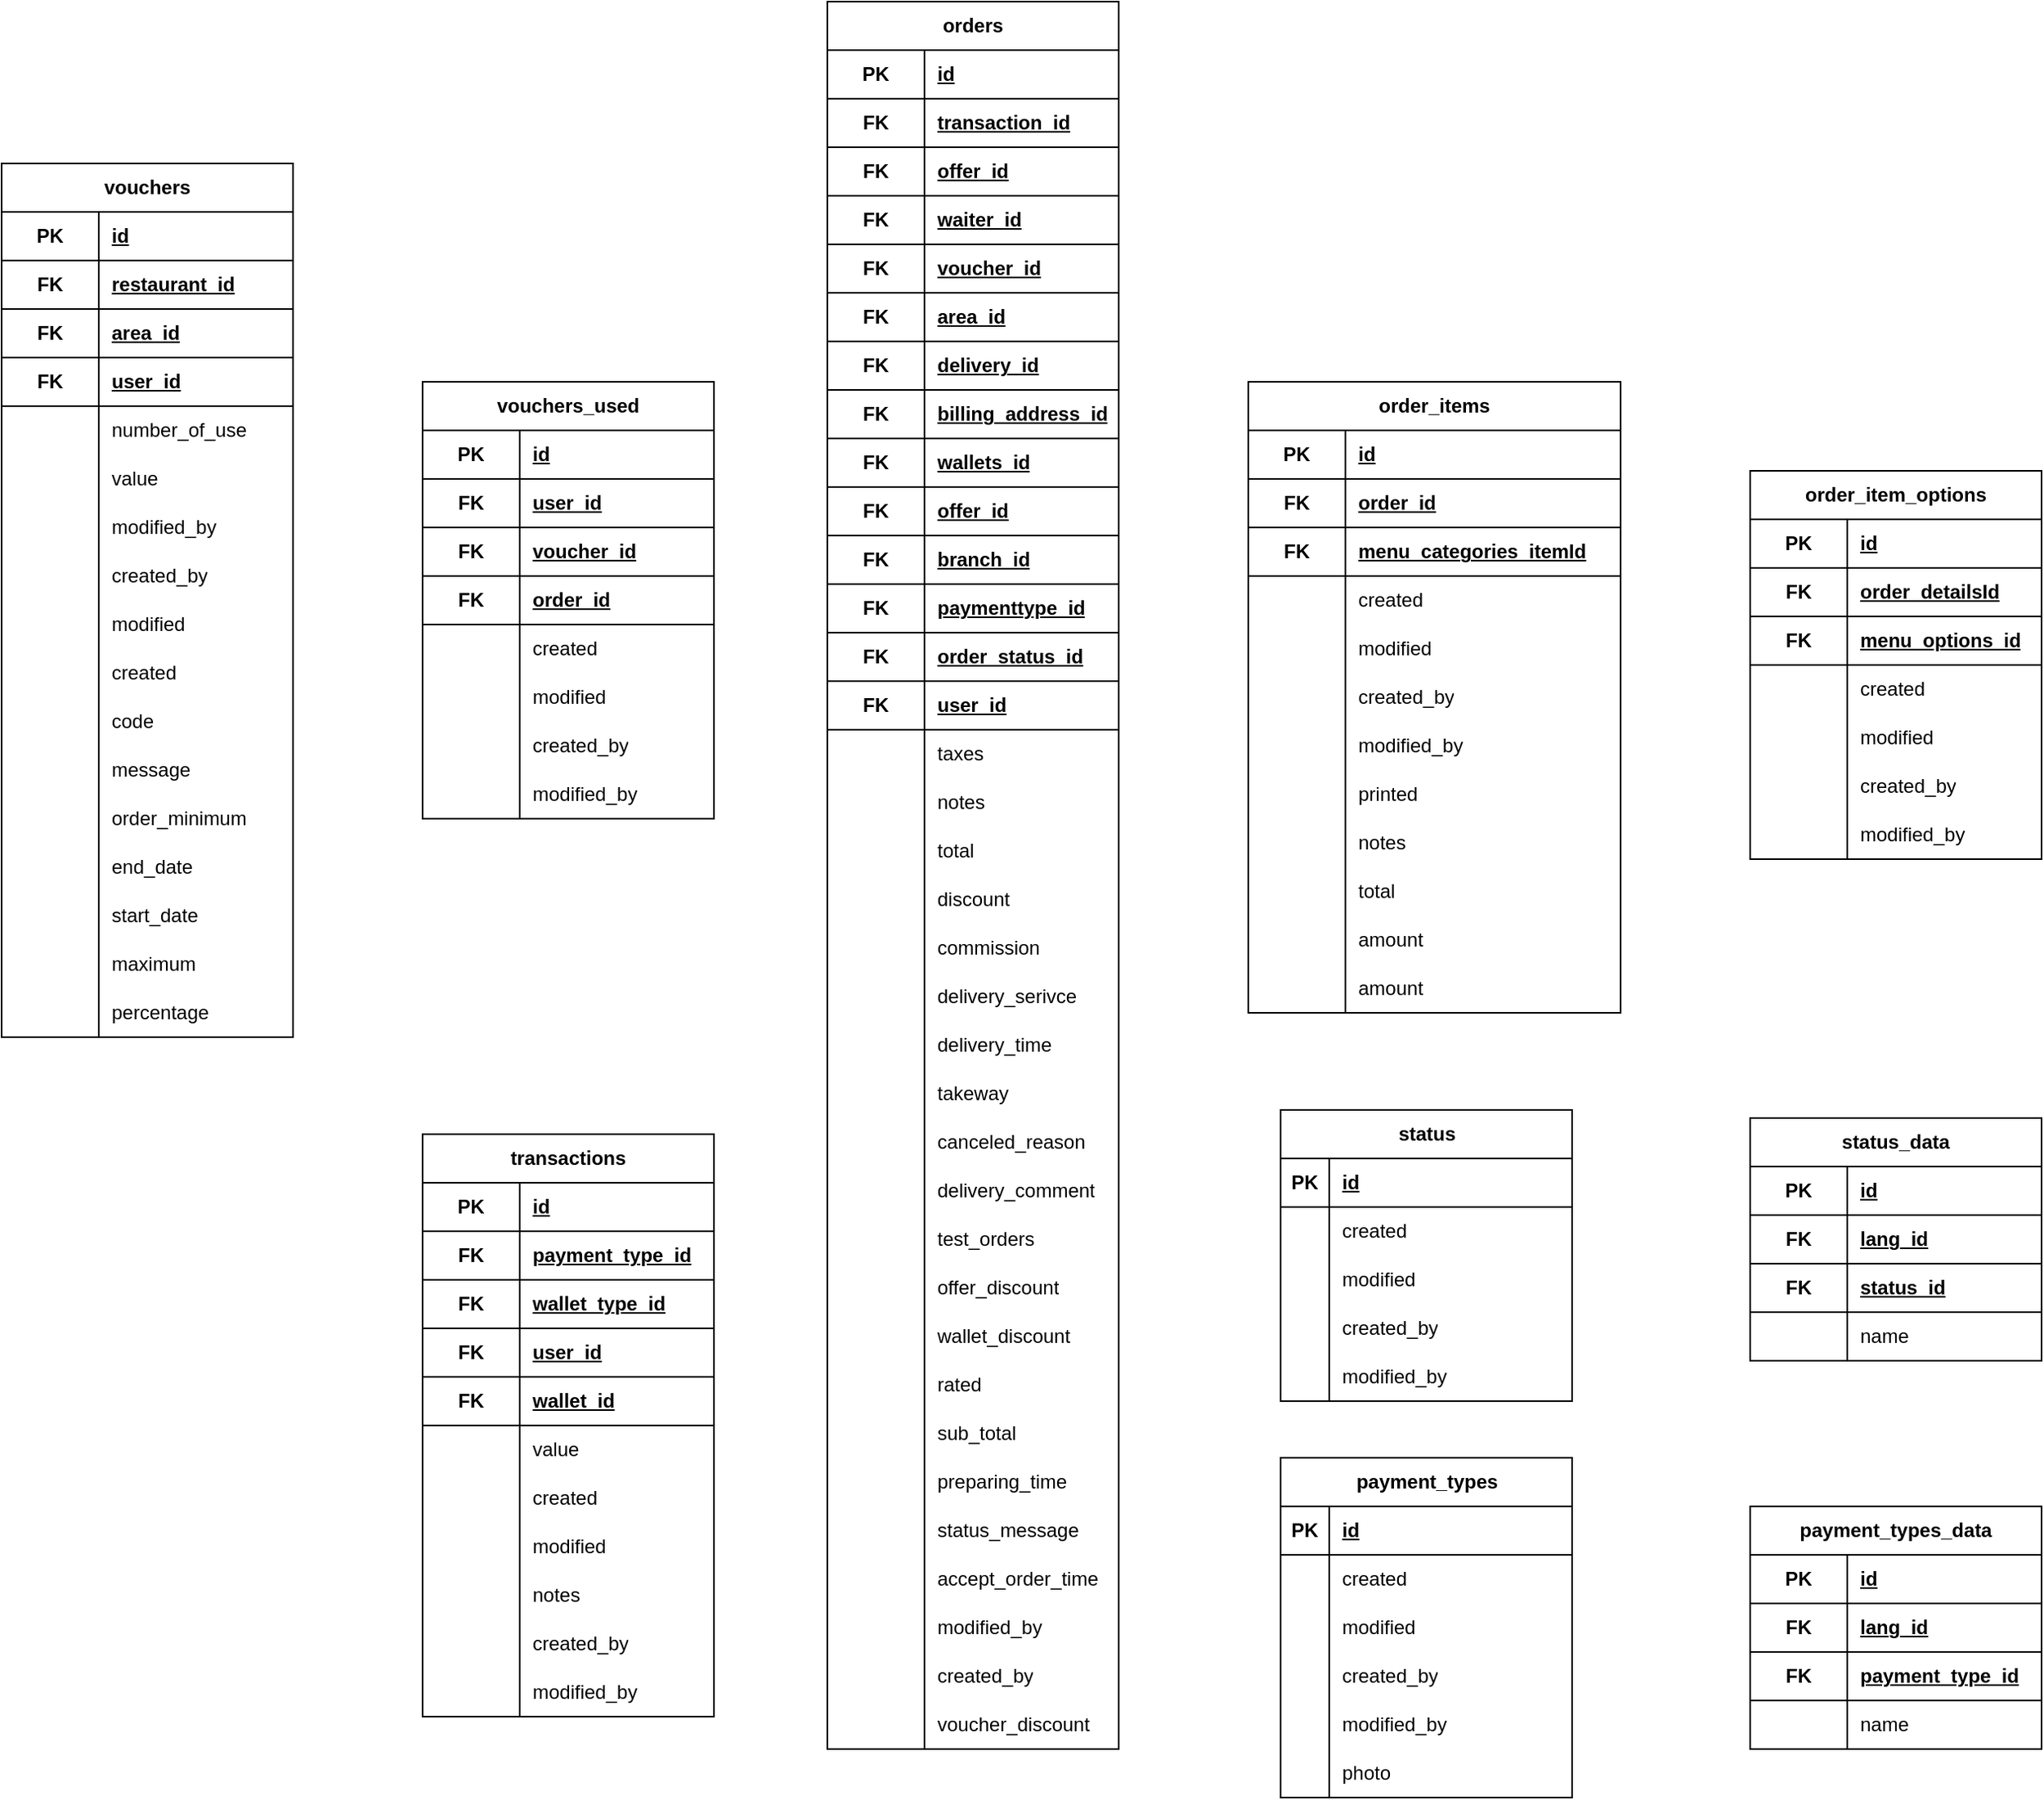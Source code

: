 <mxfile version="21.6.2" type="github">
  <diagram name="Page-1" id="e56a1550-8fbb-45ad-956c-1786394a9013">
    <mxGraphModel dx="2442" dy="1258" grid="1" gridSize="10" guides="1" tooltips="1" connect="1" arrows="1" fold="1" page="1" pageScale="1" pageWidth="1100" pageHeight="850" background="none" math="0" shadow="0">
      <root>
        <mxCell id="0" />
        <mxCell id="1" parent="0" />
        <mxCell id="80xoqFbvCy2t5XcTLj4l-41" value="orders" style="shape=table;startSize=30;container=1;collapsible=1;childLayout=tableLayout;fixedRows=1;rowLines=0;fontStyle=1;align=center;resizeLast=1;html=1;whiteSpace=wrap;" parent="1" vertex="1">
          <mxGeometry x="580" y="250" width="180" height="1080" as="geometry" />
        </mxCell>
        <mxCell id="80xoqFbvCy2t5XcTLj4l-42" value="" style="shape=tableRow;horizontal=0;startSize=0;swimlaneHead=0;swimlaneBody=0;fillColor=none;collapsible=0;dropTarget=0;points=[[0,0.5],[1,0.5]];portConstraint=eastwest;top=0;left=0;right=0;bottom=0;html=1;" parent="80xoqFbvCy2t5XcTLj4l-41" vertex="1">
          <mxGeometry y="30" width="180" height="30" as="geometry" />
        </mxCell>
        <mxCell id="80xoqFbvCy2t5XcTLj4l-43" value="PK" style="shape=partialRectangle;connectable=0;fillColor=none;top=0;left=0;bottom=1;right=0;fontStyle=1;overflow=hidden;html=1;whiteSpace=wrap;" parent="80xoqFbvCy2t5XcTLj4l-42" vertex="1">
          <mxGeometry width="60" height="30" as="geometry">
            <mxRectangle width="60" height="30" as="alternateBounds" />
          </mxGeometry>
        </mxCell>
        <mxCell id="80xoqFbvCy2t5XcTLj4l-44" value="id" style="shape=partialRectangle;connectable=0;fillColor=none;top=0;left=0;bottom=1;right=0;align=left;spacingLeft=6;fontStyle=5;overflow=hidden;html=1;whiteSpace=wrap;" parent="80xoqFbvCy2t5XcTLj4l-42" vertex="1">
          <mxGeometry x="60" width="120" height="30" as="geometry">
            <mxRectangle width="120" height="30" as="alternateBounds" />
          </mxGeometry>
        </mxCell>
        <mxCell id="80xoqFbvCy2t5XcTLj4l-45" value="" style="shape=tableRow;horizontal=0;startSize=0;swimlaneHead=0;swimlaneBody=0;fillColor=none;collapsible=0;dropTarget=0;points=[[0,0.5],[1,0.5]];portConstraint=eastwest;top=0;left=0;right=0;bottom=1;html=1;" parent="80xoqFbvCy2t5XcTLj4l-41" vertex="1">
          <mxGeometry y="60" width="180" height="30" as="geometry" />
        </mxCell>
        <mxCell id="80xoqFbvCy2t5XcTLj4l-46" value="FK" style="shape=partialRectangle;connectable=0;fillColor=none;top=0;left=0;bottom=0;right=0;fontStyle=1;overflow=hidden;html=1;whiteSpace=wrap;" parent="80xoqFbvCy2t5XcTLj4l-45" vertex="1">
          <mxGeometry width="60" height="30" as="geometry">
            <mxRectangle width="60" height="30" as="alternateBounds" />
          </mxGeometry>
        </mxCell>
        <mxCell id="80xoqFbvCy2t5XcTLj4l-47" value="transaction_id" style="shape=partialRectangle;connectable=0;fillColor=none;top=0;left=0;bottom=0;right=0;align=left;spacingLeft=6;fontStyle=5;overflow=hidden;html=1;whiteSpace=wrap;" parent="80xoqFbvCy2t5XcTLj4l-45" vertex="1">
          <mxGeometry x="60" width="120" height="30" as="geometry">
            <mxRectangle width="120" height="30" as="alternateBounds" />
          </mxGeometry>
        </mxCell>
        <mxCell id="80xoqFbvCy2t5XcTLj4l-322" value="" style="shape=tableRow;horizontal=0;startSize=0;swimlaneHead=0;swimlaneBody=0;fillColor=none;collapsible=0;dropTarget=0;points=[[0,0.5],[1,0.5]];portConstraint=eastwest;top=0;left=0;right=0;bottom=0;html=1;" parent="80xoqFbvCy2t5XcTLj4l-41" vertex="1">
          <mxGeometry y="90" width="180" height="30" as="geometry" />
        </mxCell>
        <mxCell id="80xoqFbvCy2t5XcTLj4l-323" value="FK" style="shape=partialRectangle;connectable=0;fillColor=none;top=0;left=0;bottom=1;right=0;fontStyle=1;overflow=hidden;html=1;whiteSpace=wrap;" parent="80xoqFbvCy2t5XcTLj4l-322" vertex="1">
          <mxGeometry width="60" height="30" as="geometry">
            <mxRectangle width="60" height="30" as="alternateBounds" />
          </mxGeometry>
        </mxCell>
        <mxCell id="80xoqFbvCy2t5XcTLj4l-324" value="offer_id" style="shape=partialRectangle;connectable=0;fillColor=none;top=0;left=0;bottom=1;right=0;align=left;spacingLeft=6;fontStyle=5;overflow=hidden;html=1;whiteSpace=wrap;" parent="80xoqFbvCy2t5XcTLj4l-322" vertex="1">
          <mxGeometry x="60" width="120" height="30" as="geometry">
            <mxRectangle width="120" height="30" as="alternateBounds" />
          </mxGeometry>
        </mxCell>
        <mxCell id="80xoqFbvCy2t5XcTLj4l-142" value="" style="shape=tableRow;horizontal=0;startSize=0;swimlaneHead=0;swimlaneBody=0;fillColor=none;collapsible=0;dropTarget=0;points=[[0,0.5],[1,0.5]];portConstraint=eastwest;top=0;left=0;right=0;bottom=1;html=1;verticalAlign=top;" parent="80xoqFbvCy2t5XcTLj4l-41" vertex="1">
          <mxGeometry y="120" width="180" height="30" as="geometry" />
        </mxCell>
        <mxCell id="80xoqFbvCy2t5XcTLj4l-143" value="FK" style="shape=partialRectangle;connectable=0;fillColor=none;top=0;left=0;bottom=0;right=0;fontStyle=1;overflow=hidden;html=1;whiteSpace=wrap;verticalAlign=middle;" parent="80xoqFbvCy2t5XcTLj4l-142" vertex="1">
          <mxGeometry width="60" height="30" as="geometry">
            <mxRectangle width="60" height="30" as="alternateBounds" />
          </mxGeometry>
        </mxCell>
        <mxCell id="80xoqFbvCy2t5XcTLj4l-144" value="waiter_id" style="shape=partialRectangle;connectable=0;fillColor=none;top=0;left=0;bottom=0;right=0;align=left;spacingLeft=6;fontStyle=5;overflow=hidden;html=1;whiteSpace=wrap;" parent="80xoqFbvCy2t5XcTLj4l-142" vertex="1">
          <mxGeometry x="60" width="120" height="30" as="geometry">
            <mxRectangle width="120" height="30" as="alternateBounds" />
          </mxGeometry>
        </mxCell>
        <mxCell id="80xoqFbvCy2t5XcTLj4l-145" value="" style="shape=tableRow;horizontal=0;startSize=0;swimlaneHead=0;swimlaneBody=0;fillColor=none;collapsible=0;dropTarget=0;points=[[0,0.5],[1,0.5]];portConstraint=eastwest;top=0;left=0;right=0;bottom=1;html=1;" parent="80xoqFbvCy2t5XcTLj4l-41" vertex="1">
          <mxGeometry y="150" width="180" height="30" as="geometry" />
        </mxCell>
        <mxCell id="80xoqFbvCy2t5XcTLj4l-146" value="FK" style="shape=partialRectangle;connectable=0;fillColor=none;top=0;left=0;bottom=0;right=0;fontStyle=1;overflow=hidden;html=1;whiteSpace=wrap;" parent="80xoqFbvCy2t5XcTLj4l-145" vertex="1">
          <mxGeometry width="60" height="30" as="geometry">
            <mxRectangle width="60" height="30" as="alternateBounds" />
          </mxGeometry>
        </mxCell>
        <mxCell id="80xoqFbvCy2t5XcTLj4l-147" value="voucher_id" style="shape=partialRectangle;connectable=0;fillColor=none;top=0;left=0;bottom=0;right=0;align=left;spacingLeft=6;fontStyle=5;overflow=hidden;html=1;whiteSpace=wrap;" parent="80xoqFbvCy2t5XcTLj4l-145" vertex="1">
          <mxGeometry x="60" width="120" height="30" as="geometry">
            <mxRectangle width="120" height="30" as="alternateBounds" />
          </mxGeometry>
        </mxCell>
        <mxCell id="80xoqFbvCy2t5XcTLj4l-148" value="" style="shape=tableRow;horizontal=0;startSize=0;swimlaneHead=0;swimlaneBody=0;fillColor=none;collapsible=0;dropTarget=0;points=[[0,0.5],[1,0.5]];portConstraint=eastwest;top=0;left=0;right=0;bottom=1;html=1;" parent="80xoqFbvCy2t5XcTLj4l-41" vertex="1">
          <mxGeometry y="180" width="180" height="30" as="geometry" />
        </mxCell>
        <mxCell id="80xoqFbvCy2t5XcTLj4l-149" value="FK" style="shape=partialRectangle;connectable=0;fillColor=none;top=0;left=0;bottom=0;right=0;fontStyle=1;overflow=hidden;html=1;whiteSpace=wrap;" parent="80xoqFbvCy2t5XcTLj4l-148" vertex="1">
          <mxGeometry width="60" height="30" as="geometry">
            <mxRectangle width="60" height="30" as="alternateBounds" />
          </mxGeometry>
        </mxCell>
        <mxCell id="80xoqFbvCy2t5XcTLj4l-150" value="area_id" style="shape=partialRectangle;connectable=0;fillColor=none;top=0;left=0;bottom=0;right=0;align=left;spacingLeft=6;fontStyle=5;overflow=hidden;html=1;whiteSpace=wrap;" parent="80xoqFbvCy2t5XcTLj4l-148" vertex="1">
          <mxGeometry x="60" width="120" height="30" as="geometry">
            <mxRectangle width="120" height="30" as="alternateBounds" />
          </mxGeometry>
        </mxCell>
        <mxCell id="80xoqFbvCy2t5XcTLj4l-151" value="" style="shape=tableRow;horizontal=0;startSize=0;swimlaneHead=0;swimlaneBody=0;fillColor=none;collapsible=0;dropTarget=0;points=[[0,0.5],[1,0.5]];portConstraint=eastwest;top=0;left=0;right=0;bottom=1;html=1;" parent="80xoqFbvCy2t5XcTLj4l-41" vertex="1">
          <mxGeometry y="210" width="180" height="30" as="geometry" />
        </mxCell>
        <mxCell id="80xoqFbvCy2t5XcTLj4l-152" value="FK" style="shape=partialRectangle;connectable=0;fillColor=none;top=0;left=0;bottom=0;right=0;fontStyle=1;overflow=hidden;html=1;whiteSpace=wrap;" parent="80xoqFbvCy2t5XcTLj4l-151" vertex="1">
          <mxGeometry width="60" height="30" as="geometry">
            <mxRectangle width="60" height="30" as="alternateBounds" />
          </mxGeometry>
        </mxCell>
        <mxCell id="80xoqFbvCy2t5XcTLj4l-153" value="delivery_id" style="shape=partialRectangle;connectable=0;fillColor=none;top=0;left=0;bottom=0;right=0;align=left;spacingLeft=6;fontStyle=5;overflow=hidden;html=1;whiteSpace=wrap;" parent="80xoqFbvCy2t5XcTLj4l-151" vertex="1">
          <mxGeometry x="60" width="120" height="30" as="geometry">
            <mxRectangle width="120" height="30" as="alternateBounds" />
          </mxGeometry>
        </mxCell>
        <mxCell id="80xoqFbvCy2t5XcTLj4l-154" value="" style="shape=tableRow;horizontal=0;startSize=0;swimlaneHead=0;swimlaneBody=0;fillColor=none;collapsible=0;dropTarget=0;points=[[0,0.5],[1,0.5]];portConstraint=eastwest;top=0;left=0;right=0;bottom=1;html=1;" parent="80xoqFbvCy2t5XcTLj4l-41" vertex="1">
          <mxGeometry y="240" width="180" height="30" as="geometry" />
        </mxCell>
        <mxCell id="80xoqFbvCy2t5XcTLj4l-155" value="FK" style="shape=partialRectangle;connectable=0;fillColor=none;top=0;left=0;bottom=0;right=0;fontStyle=1;overflow=hidden;html=1;whiteSpace=wrap;" parent="80xoqFbvCy2t5XcTLj4l-154" vertex="1">
          <mxGeometry width="60" height="30" as="geometry">
            <mxRectangle width="60" height="30" as="alternateBounds" />
          </mxGeometry>
        </mxCell>
        <mxCell id="80xoqFbvCy2t5XcTLj4l-156" value="billing_address_id" style="shape=partialRectangle;connectable=0;fillColor=none;top=0;left=0;bottom=0;right=0;align=left;spacingLeft=6;fontStyle=5;overflow=hidden;html=1;whiteSpace=wrap;" parent="80xoqFbvCy2t5XcTLj4l-154" vertex="1">
          <mxGeometry x="60" width="120" height="30" as="geometry">
            <mxRectangle width="120" height="30" as="alternateBounds" />
          </mxGeometry>
        </mxCell>
        <mxCell id="80xoqFbvCy2t5XcTLj4l-157" value="" style="shape=tableRow;horizontal=0;startSize=0;swimlaneHead=0;swimlaneBody=0;fillColor=none;collapsible=0;dropTarget=0;points=[[0,0.5],[1,0.5]];portConstraint=eastwest;top=0;left=0;right=0;bottom=1;html=1;" parent="80xoqFbvCy2t5XcTLj4l-41" vertex="1">
          <mxGeometry y="270" width="180" height="30" as="geometry" />
        </mxCell>
        <mxCell id="80xoqFbvCy2t5XcTLj4l-158" value="FK" style="shape=partialRectangle;connectable=0;fillColor=none;top=0;left=0;bottom=0;right=0;fontStyle=1;overflow=hidden;html=1;whiteSpace=wrap;" parent="80xoqFbvCy2t5XcTLj4l-157" vertex="1">
          <mxGeometry width="60" height="30" as="geometry">
            <mxRectangle width="60" height="30" as="alternateBounds" />
          </mxGeometry>
        </mxCell>
        <mxCell id="80xoqFbvCy2t5XcTLj4l-159" value="wallets_id" style="shape=partialRectangle;connectable=0;fillColor=none;top=0;left=0;bottom=0;right=0;align=left;spacingLeft=6;fontStyle=5;overflow=hidden;html=1;whiteSpace=wrap;" parent="80xoqFbvCy2t5XcTLj4l-157" vertex="1">
          <mxGeometry x="60" width="120" height="30" as="geometry">
            <mxRectangle width="120" height="30" as="alternateBounds" />
          </mxGeometry>
        </mxCell>
        <mxCell id="80xoqFbvCy2t5XcTLj4l-160" value="" style="shape=tableRow;horizontal=0;startSize=0;swimlaneHead=0;swimlaneBody=0;fillColor=none;collapsible=0;dropTarget=0;points=[[0,0.5],[1,0.5]];portConstraint=eastwest;top=0;left=0;right=0;bottom=1;html=1;" parent="80xoqFbvCy2t5XcTLj4l-41" vertex="1">
          <mxGeometry y="300" width="180" height="30" as="geometry" />
        </mxCell>
        <mxCell id="80xoqFbvCy2t5XcTLj4l-161" value="FK" style="shape=partialRectangle;connectable=0;fillColor=none;top=0;left=0;bottom=0;right=0;fontStyle=1;overflow=hidden;html=1;whiteSpace=wrap;" parent="80xoqFbvCy2t5XcTLj4l-160" vertex="1">
          <mxGeometry width="60" height="30" as="geometry">
            <mxRectangle width="60" height="30" as="alternateBounds" />
          </mxGeometry>
        </mxCell>
        <mxCell id="80xoqFbvCy2t5XcTLj4l-162" value="offer_id" style="shape=partialRectangle;connectable=0;fillColor=none;top=0;left=0;bottom=0;right=0;align=left;spacingLeft=6;fontStyle=5;overflow=hidden;html=1;whiteSpace=wrap;" parent="80xoqFbvCy2t5XcTLj4l-160" vertex="1">
          <mxGeometry x="60" width="120" height="30" as="geometry">
            <mxRectangle width="120" height="30" as="alternateBounds" />
          </mxGeometry>
        </mxCell>
        <mxCell id="80xoqFbvCy2t5XcTLj4l-163" value="" style="shape=tableRow;horizontal=0;startSize=0;swimlaneHead=0;swimlaneBody=0;fillColor=none;collapsible=0;dropTarget=0;points=[[0,0.5],[1,0.5]];portConstraint=eastwest;top=0;left=0;right=0;bottom=1;html=1;" parent="80xoqFbvCy2t5XcTLj4l-41" vertex="1">
          <mxGeometry y="330" width="180" height="30" as="geometry" />
        </mxCell>
        <mxCell id="80xoqFbvCy2t5XcTLj4l-164" value="FK" style="shape=partialRectangle;connectable=0;fillColor=none;top=0;left=0;bottom=0;right=0;fontStyle=1;overflow=hidden;html=1;whiteSpace=wrap;" parent="80xoqFbvCy2t5XcTLj4l-163" vertex="1">
          <mxGeometry width="60" height="30" as="geometry">
            <mxRectangle width="60" height="30" as="alternateBounds" />
          </mxGeometry>
        </mxCell>
        <mxCell id="80xoqFbvCy2t5XcTLj4l-165" value="branch_id" style="shape=partialRectangle;connectable=0;fillColor=none;top=0;left=0;bottom=0;right=0;align=left;spacingLeft=6;fontStyle=5;overflow=hidden;html=1;whiteSpace=wrap;" parent="80xoqFbvCy2t5XcTLj4l-163" vertex="1">
          <mxGeometry x="60" width="120" height="30" as="geometry">
            <mxRectangle width="120" height="30" as="alternateBounds" />
          </mxGeometry>
        </mxCell>
        <mxCell id="80xoqFbvCy2t5XcTLj4l-166" value="" style="shape=tableRow;horizontal=0;startSize=0;swimlaneHead=0;swimlaneBody=0;fillColor=none;collapsible=0;dropTarget=0;points=[[0,0.5],[1,0.5]];portConstraint=eastwest;top=0;left=0;right=0;bottom=1;html=1;" parent="80xoqFbvCy2t5XcTLj4l-41" vertex="1">
          <mxGeometry y="360" width="180" height="30" as="geometry" />
        </mxCell>
        <mxCell id="80xoqFbvCy2t5XcTLj4l-167" value="FK" style="shape=partialRectangle;connectable=0;fillColor=none;top=0;left=0;bottom=0;right=0;fontStyle=1;overflow=hidden;html=1;whiteSpace=wrap;" parent="80xoqFbvCy2t5XcTLj4l-166" vertex="1">
          <mxGeometry width="60" height="30" as="geometry">
            <mxRectangle width="60" height="30" as="alternateBounds" />
          </mxGeometry>
        </mxCell>
        <mxCell id="80xoqFbvCy2t5XcTLj4l-168" value="paymenttype_id" style="shape=partialRectangle;connectable=0;fillColor=none;top=0;left=0;bottom=0;right=0;align=left;spacingLeft=6;fontStyle=5;overflow=hidden;html=1;whiteSpace=wrap;" parent="80xoqFbvCy2t5XcTLj4l-166" vertex="1">
          <mxGeometry x="60" width="120" height="30" as="geometry">
            <mxRectangle width="120" height="30" as="alternateBounds" />
          </mxGeometry>
        </mxCell>
        <mxCell id="80xoqFbvCy2t5XcTLj4l-169" value="" style="shape=tableRow;horizontal=0;startSize=0;swimlaneHead=0;swimlaneBody=0;fillColor=none;collapsible=0;dropTarget=0;points=[[0,0.5],[1,0.5]];portConstraint=eastwest;top=0;left=0;right=0;bottom=1;html=1;" parent="80xoqFbvCy2t5XcTLj4l-41" vertex="1">
          <mxGeometry y="390" width="180" height="30" as="geometry" />
        </mxCell>
        <mxCell id="80xoqFbvCy2t5XcTLj4l-170" value="FK" style="shape=partialRectangle;connectable=0;fillColor=none;top=0;left=0;bottom=0;right=0;fontStyle=1;overflow=hidden;html=1;whiteSpace=wrap;" parent="80xoqFbvCy2t5XcTLj4l-169" vertex="1">
          <mxGeometry width="60" height="30" as="geometry">
            <mxRectangle width="60" height="30" as="alternateBounds" />
          </mxGeometry>
        </mxCell>
        <mxCell id="80xoqFbvCy2t5XcTLj4l-171" value="order_status_id" style="shape=partialRectangle;connectable=0;fillColor=none;top=0;left=0;bottom=0;right=0;align=left;spacingLeft=6;fontStyle=5;overflow=hidden;html=1;whiteSpace=wrap;" parent="80xoqFbvCy2t5XcTLj4l-169" vertex="1">
          <mxGeometry x="60" width="120" height="30" as="geometry">
            <mxRectangle width="120" height="30" as="alternateBounds" />
          </mxGeometry>
        </mxCell>
        <mxCell id="80xoqFbvCy2t5XcTLj4l-172" value="" style="shape=tableRow;horizontal=0;startSize=0;swimlaneHead=0;swimlaneBody=0;fillColor=none;collapsible=0;dropTarget=0;points=[[0,0.5],[1,0.5]];portConstraint=eastwest;top=0;left=0;right=0;bottom=1;html=1;" parent="80xoqFbvCy2t5XcTLj4l-41" vertex="1">
          <mxGeometry y="420" width="180" height="30" as="geometry" />
        </mxCell>
        <mxCell id="80xoqFbvCy2t5XcTLj4l-173" value="FK" style="shape=partialRectangle;connectable=0;fillColor=none;top=0;left=0;bottom=0;right=0;fontStyle=1;overflow=hidden;html=1;whiteSpace=wrap;" parent="80xoqFbvCy2t5XcTLj4l-172" vertex="1">
          <mxGeometry width="60" height="30" as="geometry">
            <mxRectangle width="60" height="30" as="alternateBounds" />
          </mxGeometry>
        </mxCell>
        <mxCell id="80xoqFbvCy2t5XcTLj4l-174" value="user_id" style="shape=partialRectangle;connectable=0;fillColor=none;top=0;left=0;bottom=0;right=0;align=left;spacingLeft=6;fontStyle=5;overflow=hidden;html=1;whiteSpace=wrap;" parent="80xoqFbvCy2t5XcTLj4l-172" vertex="1">
          <mxGeometry x="60" width="120" height="30" as="geometry">
            <mxRectangle width="120" height="30" as="alternateBounds" />
          </mxGeometry>
        </mxCell>
        <mxCell id="80xoqFbvCy2t5XcTLj4l-48" value="" style="shape=tableRow;horizontal=0;startSize=0;swimlaneHead=0;swimlaneBody=0;fillColor=none;collapsible=0;dropTarget=0;points=[[0,0.5],[1,0.5]];portConstraint=eastwest;top=0;left=0;right=0;bottom=0;html=1;" parent="80xoqFbvCy2t5XcTLj4l-41" vertex="1">
          <mxGeometry y="450" width="180" height="30" as="geometry" />
        </mxCell>
        <mxCell id="80xoqFbvCy2t5XcTLj4l-49" value="" style="shape=partialRectangle;connectable=0;fillColor=none;top=0;left=0;bottom=0;right=0;editable=1;overflow=hidden;html=1;whiteSpace=wrap;" parent="80xoqFbvCy2t5XcTLj4l-48" vertex="1">
          <mxGeometry width="60" height="30" as="geometry">
            <mxRectangle width="60" height="30" as="alternateBounds" />
          </mxGeometry>
        </mxCell>
        <mxCell id="80xoqFbvCy2t5XcTLj4l-50" value="taxes" style="shape=partialRectangle;connectable=0;fillColor=none;top=0;left=0;bottom=0;right=0;align=left;spacingLeft=6;overflow=hidden;html=1;whiteSpace=wrap;" parent="80xoqFbvCy2t5XcTLj4l-48" vertex="1">
          <mxGeometry x="60" width="120" height="30" as="geometry">
            <mxRectangle width="120" height="30" as="alternateBounds" />
          </mxGeometry>
        </mxCell>
        <mxCell id="80xoqFbvCy2t5XcTLj4l-51" value="" style="shape=tableRow;horizontal=0;startSize=0;swimlaneHead=0;swimlaneBody=0;fillColor=none;collapsible=0;dropTarget=0;points=[[0,0.5],[1,0.5]];portConstraint=eastwest;top=0;left=0;right=0;bottom=0;html=1;" parent="80xoqFbvCy2t5XcTLj4l-41" vertex="1">
          <mxGeometry y="480" width="180" height="30" as="geometry" />
        </mxCell>
        <mxCell id="80xoqFbvCy2t5XcTLj4l-52" value="" style="shape=partialRectangle;connectable=0;fillColor=none;top=0;left=0;bottom=0;right=0;editable=1;overflow=hidden;html=1;whiteSpace=wrap;" parent="80xoqFbvCy2t5XcTLj4l-51" vertex="1">
          <mxGeometry width="60" height="30" as="geometry">
            <mxRectangle width="60" height="30" as="alternateBounds" />
          </mxGeometry>
        </mxCell>
        <mxCell id="80xoqFbvCy2t5XcTLj4l-53" value="notes" style="shape=partialRectangle;connectable=0;fillColor=none;top=0;left=0;bottom=0;right=0;align=left;spacingLeft=6;overflow=hidden;html=1;whiteSpace=wrap;" parent="80xoqFbvCy2t5XcTLj4l-51" vertex="1">
          <mxGeometry x="60" width="120" height="30" as="geometry">
            <mxRectangle width="120" height="30" as="alternateBounds" />
          </mxGeometry>
        </mxCell>
        <mxCell id="80xoqFbvCy2t5XcTLj4l-54" value="" style="shape=tableRow;horizontal=0;startSize=0;swimlaneHead=0;swimlaneBody=0;fillColor=none;collapsible=0;dropTarget=0;points=[[0,0.5],[1,0.5]];portConstraint=eastwest;top=0;left=0;right=0;bottom=0;html=1;" parent="80xoqFbvCy2t5XcTLj4l-41" vertex="1">
          <mxGeometry y="510" width="180" height="30" as="geometry" />
        </mxCell>
        <mxCell id="80xoqFbvCy2t5XcTLj4l-55" value="" style="shape=partialRectangle;connectable=0;fillColor=none;top=0;left=0;bottom=0;right=0;editable=1;overflow=hidden;html=1;whiteSpace=wrap;" parent="80xoqFbvCy2t5XcTLj4l-54" vertex="1">
          <mxGeometry width="60" height="30" as="geometry">
            <mxRectangle width="60" height="30" as="alternateBounds" />
          </mxGeometry>
        </mxCell>
        <mxCell id="80xoqFbvCy2t5XcTLj4l-56" value="total" style="shape=partialRectangle;connectable=0;fillColor=none;top=0;left=0;bottom=0;right=0;align=left;spacingLeft=6;overflow=hidden;html=1;whiteSpace=wrap;" parent="80xoqFbvCy2t5XcTLj4l-54" vertex="1">
          <mxGeometry x="60" width="120" height="30" as="geometry">
            <mxRectangle width="120" height="30" as="alternateBounds" />
          </mxGeometry>
        </mxCell>
        <mxCell id="80xoqFbvCy2t5XcTLj4l-57" value="" style="shape=tableRow;horizontal=0;startSize=0;swimlaneHead=0;swimlaneBody=0;fillColor=none;collapsible=0;dropTarget=0;points=[[0,0.5],[1,0.5]];portConstraint=eastwest;top=0;left=0;right=0;bottom=0;html=1;" parent="80xoqFbvCy2t5XcTLj4l-41" vertex="1">
          <mxGeometry y="540" width="180" height="30" as="geometry" />
        </mxCell>
        <mxCell id="80xoqFbvCy2t5XcTLj4l-58" value="" style="shape=partialRectangle;connectable=0;fillColor=none;top=0;left=0;bottom=0;right=0;editable=1;overflow=hidden;html=1;whiteSpace=wrap;" parent="80xoqFbvCy2t5XcTLj4l-57" vertex="1">
          <mxGeometry width="60" height="30" as="geometry">
            <mxRectangle width="60" height="30" as="alternateBounds" />
          </mxGeometry>
        </mxCell>
        <mxCell id="80xoqFbvCy2t5XcTLj4l-59" value="discount" style="shape=partialRectangle;connectable=0;fillColor=none;top=0;left=0;bottom=0;right=0;align=left;spacingLeft=6;overflow=hidden;html=1;whiteSpace=wrap;" parent="80xoqFbvCy2t5XcTLj4l-57" vertex="1">
          <mxGeometry x="60" width="120" height="30" as="geometry">
            <mxRectangle width="120" height="30" as="alternateBounds" />
          </mxGeometry>
        </mxCell>
        <mxCell id="80xoqFbvCy2t5XcTLj4l-60" value="" style="shape=tableRow;horizontal=0;startSize=0;swimlaneHead=0;swimlaneBody=0;fillColor=none;collapsible=0;dropTarget=0;points=[[0,0.5],[1,0.5]];portConstraint=eastwest;top=0;left=0;right=0;bottom=0;html=1;" parent="80xoqFbvCy2t5XcTLj4l-41" vertex="1">
          <mxGeometry y="570" width="180" height="30" as="geometry" />
        </mxCell>
        <mxCell id="80xoqFbvCy2t5XcTLj4l-61" value="" style="shape=partialRectangle;connectable=0;fillColor=none;top=0;left=0;bottom=0;right=0;editable=1;overflow=hidden;html=1;whiteSpace=wrap;" parent="80xoqFbvCy2t5XcTLj4l-60" vertex="1">
          <mxGeometry width="60" height="30" as="geometry">
            <mxRectangle width="60" height="30" as="alternateBounds" />
          </mxGeometry>
        </mxCell>
        <mxCell id="80xoqFbvCy2t5XcTLj4l-62" value="commission" style="shape=partialRectangle;connectable=0;fillColor=none;top=0;left=0;bottom=0;right=0;align=left;spacingLeft=6;overflow=hidden;html=1;whiteSpace=wrap;" parent="80xoqFbvCy2t5XcTLj4l-60" vertex="1">
          <mxGeometry x="60" width="120" height="30" as="geometry">
            <mxRectangle width="120" height="30" as="alternateBounds" />
          </mxGeometry>
        </mxCell>
        <mxCell id="80xoqFbvCy2t5XcTLj4l-91" value="" style="shape=tableRow;horizontal=0;startSize=0;swimlaneHead=0;swimlaneBody=0;fillColor=none;collapsible=0;dropTarget=0;points=[[0,0.5],[1,0.5]];portConstraint=eastwest;top=0;left=0;right=0;bottom=0;html=1;" parent="80xoqFbvCy2t5XcTLj4l-41" vertex="1">
          <mxGeometry y="600" width="180" height="30" as="geometry" />
        </mxCell>
        <mxCell id="80xoqFbvCy2t5XcTLj4l-92" value="" style="shape=partialRectangle;connectable=0;fillColor=none;top=0;left=0;bottom=0;right=0;editable=1;overflow=hidden;html=1;whiteSpace=wrap;" parent="80xoqFbvCy2t5XcTLj4l-91" vertex="1">
          <mxGeometry width="60" height="30" as="geometry">
            <mxRectangle width="60" height="30" as="alternateBounds" />
          </mxGeometry>
        </mxCell>
        <mxCell id="80xoqFbvCy2t5XcTLj4l-93" value="delivery_serivce" style="shape=partialRectangle;connectable=0;fillColor=none;top=0;left=0;bottom=0;right=0;align=left;spacingLeft=6;overflow=hidden;html=1;whiteSpace=wrap;" parent="80xoqFbvCy2t5XcTLj4l-91" vertex="1">
          <mxGeometry x="60" width="120" height="30" as="geometry">
            <mxRectangle width="120" height="30" as="alternateBounds" />
          </mxGeometry>
        </mxCell>
        <mxCell id="80xoqFbvCy2t5XcTLj4l-94" value="" style="shape=tableRow;horizontal=0;startSize=0;swimlaneHead=0;swimlaneBody=0;fillColor=none;collapsible=0;dropTarget=0;points=[[0,0.5],[1,0.5]];portConstraint=eastwest;top=0;left=0;right=0;bottom=0;html=1;" parent="80xoqFbvCy2t5XcTLj4l-41" vertex="1">
          <mxGeometry y="630" width="180" height="30" as="geometry" />
        </mxCell>
        <mxCell id="80xoqFbvCy2t5XcTLj4l-95" value="" style="shape=partialRectangle;connectable=0;fillColor=none;top=0;left=0;bottom=0;right=0;editable=1;overflow=hidden;html=1;whiteSpace=wrap;" parent="80xoqFbvCy2t5XcTLj4l-94" vertex="1">
          <mxGeometry width="60" height="30" as="geometry">
            <mxRectangle width="60" height="30" as="alternateBounds" />
          </mxGeometry>
        </mxCell>
        <mxCell id="80xoqFbvCy2t5XcTLj4l-96" value="delivery_time" style="shape=partialRectangle;connectable=0;fillColor=none;top=0;left=0;bottom=0;right=0;align=left;spacingLeft=6;overflow=hidden;html=1;whiteSpace=wrap;" parent="80xoqFbvCy2t5XcTLj4l-94" vertex="1">
          <mxGeometry x="60" width="120" height="30" as="geometry">
            <mxRectangle width="120" height="30" as="alternateBounds" />
          </mxGeometry>
        </mxCell>
        <mxCell id="80xoqFbvCy2t5XcTLj4l-97" value="" style="shape=tableRow;horizontal=0;startSize=0;swimlaneHead=0;swimlaneBody=0;fillColor=none;collapsible=0;dropTarget=0;points=[[0,0.5],[1,0.5]];portConstraint=eastwest;top=0;left=0;right=0;bottom=0;html=1;" parent="80xoqFbvCy2t5XcTLj4l-41" vertex="1">
          <mxGeometry y="660" width="180" height="30" as="geometry" />
        </mxCell>
        <mxCell id="80xoqFbvCy2t5XcTLj4l-98" value="" style="shape=partialRectangle;connectable=0;fillColor=none;top=0;left=0;bottom=0;right=0;editable=1;overflow=hidden;html=1;whiteSpace=wrap;" parent="80xoqFbvCy2t5XcTLj4l-97" vertex="1">
          <mxGeometry width="60" height="30" as="geometry">
            <mxRectangle width="60" height="30" as="alternateBounds" />
          </mxGeometry>
        </mxCell>
        <mxCell id="80xoqFbvCy2t5XcTLj4l-99" value="takeway" style="shape=partialRectangle;connectable=0;fillColor=none;top=0;left=0;bottom=0;right=0;align=left;spacingLeft=6;overflow=hidden;html=1;whiteSpace=wrap;" parent="80xoqFbvCy2t5XcTLj4l-97" vertex="1">
          <mxGeometry x="60" width="120" height="30" as="geometry">
            <mxRectangle width="120" height="30" as="alternateBounds" />
          </mxGeometry>
        </mxCell>
        <mxCell id="80xoqFbvCy2t5XcTLj4l-100" value="" style="shape=tableRow;horizontal=0;startSize=0;swimlaneHead=0;swimlaneBody=0;fillColor=none;collapsible=0;dropTarget=0;points=[[0,0.5],[1,0.5]];portConstraint=eastwest;top=0;left=0;right=0;bottom=0;html=1;" parent="80xoqFbvCy2t5XcTLj4l-41" vertex="1">
          <mxGeometry y="690" width="180" height="30" as="geometry" />
        </mxCell>
        <mxCell id="80xoqFbvCy2t5XcTLj4l-101" value="" style="shape=partialRectangle;connectable=0;fillColor=none;top=0;left=0;bottom=0;right=0;editable=1;overflow=hidden;html=1;whiteSpace=wrap;" parent="80xoqFbvCy2t5XcTLj4l-100" vertex="1">
          <mxGeometry width="60" height="30" as="geometry">
            <mxRectangle width="60" height="30" as="alternateBounds" />
          </mxGeometry>
        </mxCell>
        <mxCell id="80xoqFbvCy2t5XcTLj4l-102" value="canceled_reason" style="shape=partialRectangle;connectable=0;fillColor=none;top=0;left=0;bottom=0;right=0;align=left;spacingLeft=6;overflow=hidden;html=1;whiteSpace=wrap;" parent="80xoqFbvCy2t5XcTLj4l-100" vertex="1">
          <mxGeometry x="60" width="120" height="30" as="geometry">
            <mxRectangle width="120" height="30" as="alternateBounds" />
          </mxGeometry>
        </mxCell>
        <mxCell id="80xoqFbvCy2t5XcTLj4l-103" value="" style="shape=tableRow;horizontal=0;startSize=0;swimlaneHead=0;swimlaneBody=0;fillColor=none;collapsible=0;dropTarget=0;points=[[0,0.5],[1,0.5]];portConstraint=eastwest;top=0;left=0;right=0;bottom=0;html=1;" parent="80xoqFbvCy2t5XcTLj4l-41" vertex="1">
          <mxGeometry y="720" width="180" height="30" as="geometry" />
        </mxCell>
        <mxCell id="80xoqFbvCy2t5XcTLj4l-104" value="" style="shape=partialRectangle;connectable=0;fillColor=none;top=0;left=0;bottom=0;right=0;editable=1;overflow=hidden;html=1;whiteSpace=wrap;" parent="80xoqFbvCy2t5XcTLj4l-103" vertex="1">
          <mxGeometry width="60" height="30" as="geometry">
            <mxRectangle width="60" height="30" as="alternateBounds" />
          </mxGeometry>
        </mxCell>
        <mxCell id="80xoqFbvCy2t5XcTLj4l-105" value="delivery_comment" style="shape=partialRectangle;connectable=0;fillColor=none;top=0;left=0;bottom=0;right=0;align=left;spacingLeft=6;overflow=hidden;html=1;whiteSpace=wrap;" parent="80xoqFbvCy2t5XcTLj4l-103" vertex="1">
          <mxGeometry x="60" width="120" height="30" as="geometry">
            <mxRectangle width="120" height="30" as="alternateBounds" />
          </mxGeometry>
        </mxCell>
        <mxCell id="80xoqFbvCy2t5XcTLj4l-106" value="" style="shape=tableRow;horizontal=0;startSize=0;swimlaneHead=0;swimlaneBody=0;fillColor=none;collapsible=0;dropTarget=0;points=[[0,0.5],[1,0.5]];portConstraint=eastwest;top=0;left=0;right=0;bottom=0;html=1;" parent="80xoqFbvCy2t5XcTLj4l-41" vertex="1">
          <mxGeometry y="750" width="180" height="30" as="geometry" />
        </mxCell>
        <mxCell id="80xoqFbvCy2t5XcTLj4l-107" value="" style="shape=partialRectangle;connectable=0;fillColor=none;top=0;left=0;bottom=0;right=0;editable=1;overflow=hidden;html=1;whiteSpace=wrap;" parent="80xoqFbvCy2t5XcTLj4l-106" vertex="1">
          <mxGeometry width="60" height="30" as="geometry">
            <mxRectangle width="60" height="30" as="alternateBounds" />
          </mxGeometry>
        </mxCell>
        <mxCell id="80xoqFbvCy2t5XcTLj4l-108" value="test_orders" style="shape=partialRectangle;connectable=0;fillColor=none;top=0;left=0;bottom=0;right=0;align=left;spacingLeft=6;overflow=hidden;html=1;whiteSpace=wrap;" parent="80xoqFbvCy2t5XcTLj4l-106" vertex="1">
          <mxGeometry x="60" width="120" height="30" as="geometry">
            <mxRectangle width="120" height="30" as="alternateBounds" />
          </mxGeometry>
        </mxCell>
        <mxCell id="80xoqFbvCy2t5XcTLj4l-109" value="" style="shape=tableRow;horizontal=0;startSize=0;swimlaneHead=0;swimlaneBody=0;fillColor=none;collapsible=0;dropTarget=0;points=[[0,0.5],[1,0.5]];portConstraint=eastwest;top=0;left=0;right=0;bottom=0;html=1;" parent="80xoqFbvCy2t5XcTLj4l-41" vertex="1">
          <mxGeometry y="780" width="180" height="30" as="geometry" />
        </mxCell>
        <mxCell id="80xoqFbvCy2t5XcTLj4l-110" value="" style="shape=partialRectangle;connectable=0;fillColor=none;top=0;left=0;bottom=0;right=0;editable=1;overflow=hidden;html=1;whiteSpace=wrap;" parent="80xoqFbvCy2t5XcTLj4l-109" vertex="1">
          <mxGeometry width="60" height="30" as="geometry">
            <mxRectangle width="60" height="30" as="alternateBounds" />
          </mxGeometry>
        </mxCell>
        <mxCell id="80xoqFbvCy2t5XcTLj4l-111" value="offer_discount" style="shape=partialRectangle;connectable=0;fillColor=none;top=0;left=0;bottom=0;right=0;align=left;spacingLeft=6;overflow=hidden;html=1;whiteSpace=wrap;" parent="80xoqFbvCy2t5XcTLj4l-109" vertex="1">
          <mxGeometry x="60" width="120" height="30" as="geometry">
            <mxRectangle width="120" height="30" as="alternateBounds" />
          </mxGeometry>
        </mxCell>
        <mxCell id="80xoqFbvCy2t5XcTLj4l-112" value="" style="shape=tableRow;horizontal=0;startSize=0;swimlaneHead=0;swimlaneBody=0;fillColor=none;collapsible=0;dropTarget=0;points=[[0,0.5],[1,0.5]];portConstraint=eastwest;top=0;left=0;right=0;bottom=0;html=1;" parent="80xoqFbvCy2t5XcTLj4l-41" vertex="1">
          <mxGeometry y="810" width="180" height="30" as="geometry" />
        </mxCell>
        <mxCell id="80xoqFbvCy2t5XcTLj4l-113" value="" style="shape=partialRectangle;connectable=0;fillColor=none;top=0;left=0;bottom=0;right=0;editable=1;overflow=hidden;html=1;whiteSpace=wrap;" parent="80xoqFbvCy2t5XcTLj4l-112" vertex="1">
          <mxGeometry width="60" height="30" as="geometry">
            <mxRectangle width="60" height="30" as="alternateBounds" />
          </mxGeometry>
        </mxCell>
        <mxCell id="80xoqFbvCy2t5XcTLj4l-114" value="wallet_discount" style="shape=partialRectangle;connectable=0;fillColor=none;top=0;left=0;bottom=0;right=0;align=left;spacingLeft=6;overflow=hidden;html=1;whiteSpace=wrap;" parent="80xoqFbvCy2t5XcTLj4l-112" vertex="1">
          <mxGeometry x="60" width="120" height="30" as="geometry">
            <mxRectangle width="120" height="30" as="alternateBounds" />
          </mxGeometry>
        </mxCell>
        <mxCell id="80xoqFbvCy2t5XcTLj4l-115" value="" style="shape=tableRow;horizontal=0;startSize=0;swimlaneHead=0;swimlaneBody=0;fillColor=none;collapsible=0;dropTarget=0;points=[[0,0.5],[1,0.5]];portConstraint=eastwest;top=0;left=0;right=0;bottom=0;html=1;" parent="80xoqFbvCy2t5XcTLj4l-41" vertex="1">
          <mxGeometry y="840" width="180" height="30" as="geometry" />
        </mxCell>
        <mxCell id="80xoqFbvCy2t5XcTLj4l-116" value="" style="shape=partialRectangle;connectable=0;fillColor=none;top=0;left=0;bottom=0;right=0;editable=1;overflow=hidden;html=1;whiteSpace=wrap;" parent="80xoqFbvCy2t5XcTLj4l-115" vertex="1">
          <mxGeometry width="60" height="30" as="geometry">
            <mxRectangle width="60" height="30" as="alternateBounds" />
          </mxGeometry>
        </mxCell>
        <mxCell id="80xoqFbvCy2t5XcTLj4l-117" value="rated" style="shape=partialRectangle;connectable=0;fillColor=none;top=0;left=0;bottom=0;right=0;align=left;spacingLeft=6;overflow=hidden;html=1;whiteSpace=wrap;" parent="80xoqFbvCy2t5XcTLj4l-115" vertex="1">
          <mxGeometry x="60" width="120" height="30" as="geometry">
            <mxRectangle width="120" height="30" as="alternateBounds" />
          </mxGeometry>
        </mxCell>
        <mxCell id="80xoqFbvCy2t5XcTLj4l-118" value="" style="shape=tableRow;horizontal=0;startSize=0;swimlaneHead=0;swimlaneBody=0;fillColor=none;collapsible=0;dropTarget=0;points=[[0,0.5],[1,0.5]];portConstraint=eastwest;top=0;left=0;right=0;bottom=0;html=1;" parent="80xoqFbvCy2t5XcTLj4l-41" vertex="1">
          <mxGeometry y="870" width="180" height="30" as="geometry" />
        </mxCell>
        <mxCell id="80xoqFbvCy2t5XcTLj4l-119" value="" style="shape=partialRectangle;connectable=0;fillColor=none;top=0;left=0;bottom=0;right=0;editable=1;overflow=hidden;html=1;whiteSpace=wrap;" parent="80xoqFbvCy2t5XcTLj4l-118" vertex="1">
          <mxGeometry width="60" height="30" as="geometry">
            <mxRectangle width="60" height="30" as="alternateBounds" />
          </mxGeometry>
        </mxCell>
        <mxCell id="80xoqFbvCy2t5XcTLj4l-120" value="sub_total" style="shape=partialRectangle;connectable=0;fillColor=none;top=0;left=0;bottom=0;right=0;align=left;spacingLeft=6;overflow=hidden;html=1;whiteSpace=wrap;" parent="80xoqFbvCy2t5XcTLj4l-118" vertex="1">
          <mxGeometry x="60" width="120" height="30" as="geometry">
            <mxRectangle width="120" height="30" as="alternateBounds" />
          </mxGeometry>
        </mxCell>
        <mxCell id="80xoqFbvCy2t5XcTLj4l-121" value="" style="shape=tableRow;horizontal=0;startSize=0;swimlaneHead=0;swimlaneBody=0;fillColor=none;collapsible=0;dropTarget=0;points=[[0,0.5],[1,0.5]];portConstraint=eastwest;top=0;left=0;right=0;bottom=0;html=1;" parent="80xoqFbvCy2t5XcTLj4l-41" vertex="1">
          <mxGeometry y="900" width="180" height="30" as="geometry" />
        </mxCell>
        <mxCell id="80xoqFbvCy2t5XcTLj4l-122" value="" style="shape=partialRectangle;connectable=0;fillColor=none;top=0;left=0;bottom=0;right=0;editable=1;overflow=hidden;html=1;whiteSpace=wrap;" parent="80xoqFbvCy2t5XcTLj4l-121" vertex="1">
          <mxGeometry width="60" height="30" as="geometry">
            <mxRectangle width="60" height="30" as="alternateBounds" />
          </mxGeometry>
        </mxCell>
        <mxCell id="80xoqFbvCy2t5XcTLj4l-123" value="preparing_time" style="shape=partialRectangle;connectable=0;fillColor=none;top=0;left=0;bottom=0;right=0;align=left;spacingLeft=6;overflow=hidden;html=1;whiteSpace=wrap;" parent="80xoqFbvCy2t5XcTLj4l-121" vertex="1">
          <mxGeometry x="60" width="120" height="30" as="geometry">
            <mxRectangle width="120" height="30" as="alternateBounds" />
          </mxGeometry>
        </mxCell>
        <mxCell id="80xoqFbvCy2t5XcTLj4l-124" value="" style="shape=tableRow;horizontal=0;startSize=0;swimlaneHead=0;swimlaneBody=0;fillColor=none;collapsible=0;dropTarget=0;points=[[0,0.5],[1,0.5]];portConstraint=eastwest;top=0;left=0;right=0;bottom=0;html=1;" parent="80xoqFbvCy2t5XcTLj4l-41" vertex="1">
          <mxGeometry y="930" width="180" height="30" as="geometry" />
        </mxCell>
        <mxCell id="80xoqFbvCy2t5XcTLj4l-125" value="" style="shape=partialRectangle;connectable=0;fillColor=none;top=0;left=0;bottom=0;right=0;editable=1;overflow=hidden;html=1;whiteSpace=wrap;" parent="80xoqFbvCy2t5XcTLj4l-124" vertex="1">
          <mxGeometry width="60" height="30" as="geometry">
            <mxRectangle width="60" height="30" as="alternateBounds" />
          </mxGeometry>
        </mxCell>
        <mxCell id="80xoqFbvCy2t5XcTLj4l-126" value="status_message" style="shape=partialRectangle;connectable=0;fillColor=none;top=0;left=0;bottom=0;right=0;align=left;spacingLeft=6;overflow=hidden;html=1;whiteSpace=wrap;" parent="80xoqFbvCy2t5XcTLj4l-124" vertex="1">
          <mxGeometry x="60" width="120" height="30" as="geometry">
            <mxRectangle width="120" height="30" as="alternateBounds" />
          </mxGeometry>
        </mxCell>
        <mxCell id="80xoqFbvCy2t5XcTLj4l-127" value="" style="shape=tableRow;horizontal=0;startSize=0;swimlaneHead=0;swimlaneBody=0;fillColor=none;collapsible=0;dropTarget=0;points=[[0,0.5],[1,0.5]];portConstraint=eastwest;top=0;left=0;right=0;bottom=0;html=1;" parent="80xoqFbvCy2t5XcTLj4l-41" vertex="1">
          <mxGeometry y="960" width="180" height="30" as="geometry" />
        </mxCell>
        <mxCell id="80xoqFbvCy2t5XcTLj4l-128" value="" style="shape=partialRectangle;connectable=0;fillColor=none;top=0;left=0;bottom=0;right=0;editable=1;overflow=hidden;html=1;whiteSpace=wrap;" parent="80xoqFbvCy2t5XcTLj4l-127" vertex="1">
          <mxGeometry width="60" height="30" as="geometry">
            <mxRectangle width="60" height="30" as="alternateBounds" />
          </mxGeometry>
        </mxCell>
        <mxCell id="80xoqFbvCy2t5XcTLj4l-129" value="accept_order_time" style="shape=partialRectangle;connectable=0;fillColor=none;top=0;left=0;bottom=0;right=0;align=left;spacingLeft=6;overflow=hidden;html=1;whiteSpace=wrap;" parent="80xoqFbvCy2t5XcTLj4l-127" vertex="1">
          <mxGeometry x="60" width="120" height="30" as="geometry">
            <mxRectangle width="120" height="30" as="alternateBounds" />
          </mxGeometry>
        </mxCell>
        <mxCell id="80xoqFbvCy2t5XcTLj4l-130" value="" style="shape=tableRow;horizontal=0;startSize=0;swimlaneHead=0;swimlaneBody=0;fillColor=none;collapsible=0;dropTarget=0;points=[[0,0.5],[1,0.5]];portConstraint=eastwest;top=0;left=0;right=0;bottom=0;html=1;" parent="80xoqFbvCy2t5XcTLj4l-41" vertex="1">
          <mxGeometry y="990" width="180" height="30" as="geometry" />
        </mxCell>
        <mxCell id="80xoqFbvCy2t5XcTLj4l-131" value="" style="shape=partialRectangle;connectable=0;fillColor=none;top=0;left=0;bottom=0;right=0;editable=1;overflow=hidden;html=1;whiteSpace=wrap;" parent="80xoqFbvCy2t5XcTLj4l-130" vertex="1">
          <mxGeometry width="60" height="30" as="geometry">
            <mxRectangle width="60" height="30" as="alternateBounds" />
          </mxGeometry>
        </mxCell>
        <mxCell id="80xoqFbvCy2t5XcTLj4l-132" value="modified_by" style="shape=partialRectangle;connectable=0;fillColor=none;top=0;left=0;bottom=0;right=0;align=left;spacingLeft=6;overflow=hidden;html=1;whiteSpace=wrap;" parent="80xoqFbvCy2t5XcTLj4l-130" vertex="1">
          <mxGeometry x="60" width="120" height="30" as="geometry">
            <mxRectangle width="120" height="30" as="alternateBounds" />
          </mxGeometry>
        </mxCell>
        <mxCell id="80xoqFbvCy2t5XcTLj4l-133" value="" style="shape=tableRow;horizontal=0;startSize=0;swimlaneHead=0;swimlaneBody=0;fillColor=none;collapsible=0;dropTarget=0;points=[[0,0.5],[1,0.5]];portConstraint=eastwest;top=0;left=0;right=0;bottom=0;html=1;" parent="80xoqFbvCy2t5XcTLj4l-41" vertex="1">
          <mxGeometry y="1020" width="180" height="30" as="geometry" />
        </mxCell>
        <mxCell id="80xoqFbvCy2t5XcTLj4l-134" value="" style="shape=partialRectangle;connectable=0;fillColor=none;top=0;left=0;bottom=0;right=0;editable=1;overflow=hidden;html=1;whiteSpace=wrap;" parent="80xoqFbvCy2t5XcTLj4l-133" vertex="1">
          <mxGeometry width="60" height="30" as="geometry">
            <mxRectangle width="60" height="30" as="alternateBounds" />
          </mxGeometry>
        </mxCell>
        <mxCell id="80xoqFbvCy2t5XcTLj4l-135" value="created_by" style="shape=partialRectangle;connectable=0;fillColor=none;top=0;left=0;bottom=0;right=0;align=left;spacingLeft=6;overflow=hidden;html=1;whiteSpace=wrap;" parent="80xoqFbvCy2t5XcTLj4l-133" vertex="1">
          <mxGeometry x="60" width="120" height="30" as="geometry">
            <mxRectangle width="120" height="30" as="alternateBounds" />
          </mxGeometry>
        </mxCell>
        <mxCell id="80xoqFbvCy2t5XcTLj4l-136" value="" style="shape=tableRow;horizontal=0;startSize=0;swimlaneHead=0;swimlaneBody=0;fillColor=none;collapsible=0;dropTarget=0;points=[[0,0.5],[1,0.5]];portConstraint=eastwest;top=0;left=0;right=0;bottom=0;html=1;" parent="80xoqFbvCy2t5XcTLj4l-41" vertex="1">
          <mxGeometry y="1050" width="180" height="30" as="geometry" />
        </mxCell>
        <mxCell id="80xoqFbvCy2t5XcTLj4l-137" value="" style="shape=partialRectangle;connectable=0;fillColor=none;top=0;left=0;bottom=0;right=0;editable=1;overflow=hidden;html=1;whiteSpace=wrap;" parent="80xoqFbvCy2t5XcTLj4l-136" vertex="1">
          <mxGeometry width="60" height="30" as="geometry">
            <mxRectangle width="60" height="30" as="alternateBounds" />
          </mxGeometry>
        </mxCell>
        <mxCell id="80xoqFbvCy2t5XcTLj4l-138" value="voucher_discount" style="shape=partialRectangle;connectable=0;fillColor=none;top=0;left=0;bottom=0;right=0;align=left;spacingLeft=6;overflow=hidden;html=1;whiteSpace=wrap;" parent="80xoqFbvCy2t5XcTLj4l-136" vertex="1">
          <mxGeometry x="60" width="120" height="30" as="geometry">
            <mxRectangle width="120" height="30" as="alternateBounds" />
          </mxGeometry>
        </mxCell>
        <mxCell id="80xoqFbvCy2t5XcTLj4l-176" value="order_items" style="shape=table;startSize=30;container=1;collapsible=1;childLayout=tableLayout;fixedRows=1;rowLines=0;fontStyle=1;align=center;resizeLast=1;html=1;whiteSpace=wrap;" parent="1" vertex="1">
          <mxGeometry x="840" y="485" width="230" height="390" as="geometry" />
        </mxCell>
        <mxCell id="80xoqFbvCy2t5XcTLj4l-177" value="" style="shape=tableRow;horizontal=0;startSize=0;swimlaneHead=0;swimlaneBody=0;fillColor=none;collapsible=0;dropTarget=0;points=[[0,0.5],[1,0.5]];portConstraint=eastwest;top=0;left=0;right=0;bottom=0;html=1;" parent="80xoqFbvCy2t5XcTLj4l-176" vertex="1">
          <mxGeometry y="30" width="230" height="30" as="geometry" />
        </mxCell>
        <mxCell id="80xoqFbvCy2t5XcTLj4l-178" value="PK" style="shape=partialRectangle;connectable=0;fillColor=none;top=0;left=0;bottom=1;right=0;fontStyle=1;overflow=hidden;html=1;whiteSpace=wrap;" parent="80xoqFbvCy2t5XcTLj4l-177" vertex="1">
          <mxGeometry width="60" height="30" as="geometry">
            <mxRectangle width="60" height="30" as="alternateBounds" />
          </mxGeometry>
        </mxCell>
        <mxCell id="80xoqFbvCy2t5XcTLj4l-179" value="id" style="shape=partialRectangle;connectable=0;fillColor=none;top=0;left=0;bottom=1;right=0;align=left;spacingLeft=6;fontStyle=5;overflow=hidden;html=1;whiteSpace=wrap;" parent="80xoqFbvCy2t5XcTLj4l-177" vertex="1">
          <mxGeometry x="60" width="170" height="30" as="geometry">
            <mxRectangle width="170" height="30" as="alternateBounds" />
          </mxGeometry>
        </mxCell>
        <mxCell id="80xoqFbvCy2t5XcTLj4l-180" value="" style="shape=tableRow;horizontal=0;startSize=0;swimlaneHead=0;swimlaneBody=0;fillColor=none;collapsible=0;dropTarget=0;points=[[0,0.5],[1,0.5]];portConstraint=eastwest;top=0;left=0;right=0;bottom=1;html=1;" parent="80xoqFbvCy2t5XcTLj4l-176" vertex="1">
          <mxGeometry y="60" width="230" height="30" as="geometry" />
        </mxCell>
        <mxCell id="80xoqFbvCy2t5XcTLj4l-181" value="FK" style="shape=partialRectangle;connectable=0;fillColor=none;top=0;left=0;bottom=0;right=0;fontStyle=1;overflow=hidden;html=1;whiteSpace=wrap;" parent="80xoqFbvCy2t5XcTLj4l-180" vertex="1">
          <mxGeometry width="60" height="30" as="geometry">
            <mxRectangle width="60" height="30" as="alternateBounds" />
          </mxGeometry>
        </mxCell>
        <mxCell id="80xoqFbvCy2t5XcTLj4l-182" value="order_id" style="shape=partialRectangle;connectable=0;fillColor=none;top=0;left=0;bottom=0;right=0;align=left;spacingLeft=6;fontStyle=5;overflow=hidden;html=1;whiteSpace=wrap;" parent="80xoqFbvCy2t5XcTLj4l-180" vertex="1">
          <mxGeometry x="60" width="170" height="30" as="geometry">
            <mxRectangle width="170" height="30" as="alternateBounds" />
          </mxGeometry>
        </mxCell>
        <mxCell id="80xoqFbvCy2t5XcTLj4l-190" value="" style="shape=tableRow;horizontal=0;startSize=0;swimlaneHead=0;swimlaneBody=0;fillColor=none;collapsible=0;dropTarget=0;points=[[0,0.5],[1,0.5]];portConstraint=eastwest;top=0;left=0;right=0;bottom=1;html=1;" parent="80xoqFbvCy2t5XcTLj4l-176" vertex="1">
          <mxGeometry y="90" width="230" height="30" as="geometry" />
        </mxCell>
        <mxCell id="80xoqFbvCy2t5XcTLj4l-191" value="FK" style="shape=partialRectangle;connectable=0;fillColor=none;top=0;left=0;bottom=0;right=0;fontStyle=1;overflow=hidden;html=1;whiteSpace=wrap;" parent="80xoqFbvCy2t5XcTLj4l-190" vertex="1">
          <mxGeometry width="60" height="30" as="geometry">
            <mxRectangle width="60" height="30" as="alternateBounds" />
          </mxGeometry>
        </mxCell>
        <mxCell id="80xoqFbvCy2t5XcTLj4l-192" value="menu_categories_itemId" style="shape=partialRectangle;connectable=0;fillColor=none;top=0;left=0;bottom=0;right=0;align=left;spacingLeft=6;fontStyle=5;overflow=hidden;html=1;whiteSpace=wrap;" parent="80xoqFbvCy2t5XcTLj4l-190" vertex="1">
          <mxGeometry x="60" width="170" height="30" as="geometry">
            <mxRectangle width="170" height="30" as="alternateBounds" />
          </mxGeometry>
        </mxCell>
        <mxCell id="80xoqFbvCy2t5XcTLj4l-183" value="" style="shape=tableRow;horizontal=0;startSize=0;swimlaneHead=0;swimlaneBody=0;fillColor=none;collapsible=0;dropTarget=0;points=[[0,0.5],[1,0.5]];portConstraint=eastwest;top=0;left=0;right=0;bottom=0;html=1;" parent="80xoqFbvCy2t5XcTLj4l-176" vertex="1">
          <mxGeometry y="120" width="230" height="30" as="geometry" />
        </mxCell>
        <mxCell id="80xoqFbvCy2t5XcTLj4l-184" value="" style="shape=partialRectangle;connectable=0;fillColor=none;top=0;left=0;bottom=0;right=0;editable=1;overflow=hidden;html=1;whiteSpace=wrap;" parent="80xoqFbvCy2t5XcTLj4l-183" vertex="1">
          <mxGeometry width="60" height="30" as="geometry">
            <mxRectangle width="60" height="30" as="alternateBounds" />
          </mxGeometry>
        </mxCell>
        <mxCell id="80xoqFbvCy2t5XcTLj4l-185" value="created" style="shape=partialRectangle;connectable=0;fillColor=none;top=0;left=0;bottom=0;right=0;align=left;spacingLeft=6;overflow=hidden;html=1;whiteSpace=wrap;" parent="80xoqFbvCy2t5XcTLj4l-183" vertex="1">
          <mxGeometry x="60" width="170" height="30" as="geometry">
            <mxRectangle width="170" height="30" as="alternateBounds" />
          </mxGeometry>
        </mxCell>
        <mxCell id="80xoqFbvCy2t5XcTLj4l-186" value="" style="shape=tableRow;horizontal=0;startSize=0;swimlaneHead=0;swimlaneBody=0;fillColor=none;collapsible=0;dropTarget=0;points=[[0,0.5],[1,0.5]];portConstraint=eastwest;top=0;left=0;right=0;bottom=0;html=1;" parent="80xoqFbvCy2t5XcTLj4l-176" vertex="1">
          <mxGeometry y="150" width="230" height="30" as="geometry" />
        </mxCell>
        <mxCell id="80xoqFbvCy2t5XcTLj4l-187" value="" style="shape=partialRectangle;connectable=0;fillColor=none;top=0;left=0;bottom=0;right=0;editable=1;overflow=hidden;html=1;whiteSpace=wrap;" parent="80xoqFbvCy2t5XcTLj4l-186" vertex="1">
          <mxGeometry width="60" height="30" as="geometry">
            <mxRectangle width="60" height="30" as="alternateBounds" />
          </mxGeometry>
        </mxCell>
        <mxCell id="80xoqFbvCy2t5XcTLj4l-188" value="modified" style="shape=partialRectangle;connectable=0;fillColor=none;top=0;left=0;bottom=0;right=0;align=left;spacingLeft=6;overflow=hidden;html=1;whiteSpace=wrap;" parent="80xoqFbvCy2t5XcTLj4l-186" vertex="1">
          <mxGeometry x="60" width="170" height="30" as="geometry">
            <mxRectangle width="170" height="30" as="alternateBounds" />
          </mxGeometry>
        </mxCell>
        <mxCell id="80xoqFbvCy2t5XcTLj4l-193" value="" style="shape=tableRow;horizontal=0;startSize=0;swimlaneHead=0;swimlaneBody=0;fillColor=none;collapsible=0;dropTarget=0;points=[[0,0.5],[1,0.5]];portConstraint=eastwest;top=0;left=0;right=0;bottom=0;html=1;" parent="80xoqFbvCy2t5XcTLj4l-176" vertex="1">
          <mxGeometry y="180" width="230" height="30" as="geometry" />
        </mxCell>
        <mxCell id="80xoqFbvCy2t5XcTLj4l-194" value="" style="shape=partialRectangle;connectable=0;fillColor=none;top=0;left=0;bottom=0;right=0;editable=1;overflow=hidden;html=1;whiteSpace=wrap;" parent="80xoqFbvCy2t5XcTLj4l-193" vertex="1">
          <mxGeometry width="60" height="30" as="geometry">
            <mxRectangle width="60" height="30" as="alternateBounds" />
          </mxGeometry>
        </mxCell>
        <mxCell id="80xoqFbvCy2t5XcTLj4l-195" value="created_by" style="shape=partialRectangle;connectable=0;fillColor=none;top=0;left=0;bottom=0;right=0;align=left;spacingLeft=6;overflow=hidden;html=1;whiteSpace=wrap;" parent="80xoqFbvCy2t5XcTLj4l-193" vertex="1">
          <mxGeometry x="60" width="170" height="30" as="geometry">
            <mxRectangle width="170" height="30" as="alternateBounds" />
          </mxGeometry>
        </mxCell>
        <mxCell id="80xoqFbvCy2t5XcTLj4l-196" value="" style="shape=tableRow;horizontal=0;startSize=0;swimlaneHead=0;swimlaneBody=0;fillColor=none;collapsible=0;dropTarget=0;points=[[0,0.5],[1,0.5]];portConstraint=eastwest;top=0;left=0;right=0;bottom=0;html=1;" parent="80xoqFbvCy2t5XcTLj4l-176" vertex="1">
          <mxGeometry y="210" width="230" height="30" as="geometry" />
        </mxCell>
        <mxCell id="80xoqFbvCy2t5XcTLj4l-197" value="" style="shape=partialRectangle;connectable=0;fillColor=none;top=0;left=0;bottom=0;right=0;editable=1;overflow=hidden;html=1;whiteSpace=wrap;" parent="80xoqFbvCy2t5XcTLj4l-196" vertex="1">
          <mxGeometry width="60" height="30" as="geometry">
            <mxRectangle width="60" height="30" as="alternateBounds" />
          </mxGeometry>
        </mxCell>
        <mxCell id="80xoqFbvCy2t5XcTLj4l-198" value="modified_by" style="shape=partialRectangle;connectable=0;fillColor=none;top=0;left=0;bottom=0;right=0;align=left;spacingLeft=6;overflow=hidden;html=1;whiteSpace=wrap;" parent="80xoqFbvCy2t5XcTLj4l-196" vertex="1">
          <mxGeometry x="60" width="170" height="30" as="geometry">
            <mxRectangle width="170" height="30" as="alternateBounds" />
          </mxGeometry>
        </mxCell>
        <mxCell id="80xoqFbvCy2t5XcTLj4l-199" value="" style="shape=tableRow;horizontal=0;startSize=0;swimlaneHead=0;swimlaneBody=0;fillColor=none;collapsible=0;dropTarget=0;points=[[0,0.5],[1,0.5]];portConstraint=eastwest;top=0;left=0;right=0;bottom=0;html=1;" parent="80xoqFbvCy2t5XcTLj4l-176" vertex="1">
          <mxGeometry y="240" width="230" height="30" as="geometry" />
        </mxCell>
        <mxCell id="80xoqFbvCy2t5XcTLj4l-200" value="" style="shape=partialRectangle;connectable=0;fillColor=none;top=0;left=0;bottom=0;right=0;editable=1;overflow=hidden;html=1;whiteSpace=wrap;" parent="80xoqFbvCy2t5XcTLj4l-199" vertex="1">
          <mxGeometry width="60" height="30" as="geometry">
            <mxRectangle width="60" height="30" as="alternateBounds" />
          </mxGeometry>
        </mxCell>
        <mxCell id="80xoqFbvCy2t5XcTLj4l-201" value="printed" style="shape=partialRectangle;connectable=0;fillColor=none;top=0;left=0;bottom=0;right=0;align=left;spacingLeft=6;overflow=hidden;html=1;whiteSpace=wrap;" parent="80xoqFbvCy2t5XcTLj4l-199" vertex="1">
          <mxGeometry x="60" width="170" height="30" as="geometry">
            <mxRectangle width="170" height="30" as="alternateBounds" />
          </mxGeometry>
        </mxCell>
        <mxCell id="80xoqFbvCy2t5XcTLj4l-202" value="" style="shape=tableRow;horizontal=0;startSize=0;swimlaneHead=0;swimlaneBody=0;fillColor=none;collapsible=0;dropTarget=0;points=[[0,0.5],[1,0.5]];portConstraint=eastwest;top=0;left=0;right=0;bottom=0;html=1;" parent="80xoqFbvCy2t5XcTLj4l-176" vertex="1">
          <mxGeometry y="270" width="230" height="30" as="geometry" />
        </mxCell>
        <mxCell id="80xoqFbvCy2t5XcTLj4l-203" value="" style="shape=partialRectangle;connectable=0;fillColor=none;top=0;left=0;bottom=0;right=0;editable=1;overflow=hidden;html=1;whiteSpace=wrap;" parent="80xoqFbvCy2t5XcTLj4l-202" vertex="1">
          <mxGeometry width="60" height="30" as="geometry">
            <mxRectangle width="60" height="30" as="alternateBounds" />
          </mxGeometry>
        </mxCell>
        <mxCell id="80xoqFbvCy2t5XcTLj4l-204" value="notes" style="shape=partialRectangle;connectable=0;fillColor=none;top=0;left=0;bottom=0;right=0;align=left;spacingLeft=6;overflow=hidden;html=1;whiteSpace=wrap;" parent="80xoqFbvCy2t5XcTLj4l-202" vertex="1">
          <mxGeometry x="60" width="170" height="30" as="geometry">
            <mxRectangle width="170" height="30" as="alternateBounds" />
          </mxGeometry>
        </mxCell>
        <mxCell id="80xoqFbvCy2t5XcTLj4l-205" value="" style="shape=tableRow;horizontal=0;startSize=0;swimlaneHead=0;swimlaneBody=0;fillColor=none;collapsible=0;dropTarget=0;points=[[0,0.5],[1,0.5]];portConstraint=eastwest;top=0;left=0;right=0;bottom=0;html=1;" parent="80xoqFbvCy2t5XcTLj4l-176" vertex="1">
          <mxGeometry y="300" width="230" height="30" as="geometry" />
        </mxCell>
        <mxCell id="80xoqFbvCy2t5XcTLj4l-206" value="" style="shape=partialRectangle;connectable=0;fillColor=none;top=0;left=0;bottom=0;right=0;editable=1;overflow=hidden;html=1;whiteSpace=wrap;" parent="80xoqFbvCy2t5XcTLj4l-205" vertex="1">
          <mxGeometry width="60" height="30" as="geometry">
            <mxRectangle width="60" height="30" as="alternateBounds" />
          </mxGeometry>
        </mxCell>
        <mxCell id="80xoqFbvCy2t5XcTLj4l-207" value="total" style="shape=partialRectangle;connectable=0;fillColor=none;top=0;left=0;bottom=0;right=0;align=left;spacingLeft=6;overflow=hidden;html=1;whiteSpace=wrap;" parent="80xoqFbvCy2t5XcTLj4l-205" vertex="1">
          <mxGeometry x="60" width="170" height="30" as="geometry">
            <mxRectangle width="170" height="30" as="alternateBounds" />
          </mxGeometry>
        </mxCell>
        <mxCell id="80xoqFbvCy2t5XcTLj4l-208" value="" style="shape=tableRow;horizontal=0;startSize=0;swimlaneHead=0;swimlaneBody=0;fillColor=none;collapsible=0;dropTarget=0;points=[[0,0.5],[1,0.5]];portConstraint=eastwest;top=0;left=0;right=0;bottom=0;html=1;" parent="80xoqFbvCy2t5XcTLj4l-176" vertex="1">
          <mxGeometry y="330" width="230" height="30" as="geometry" />
        </mxCell>
        <mxCell id="80xoqFbvCy2t5XcTLj4l-209" value="" style="shape=partialRectangle;connectable=0;fillColor=none;top=0;left=0;bottom=0;right=0;editable=1;overflow=hidden;html=1;whiteSpace=wrap;" parent="80xoqFbvCy2t5XcTLj4l-208" vertex="1">
          <mxGeometry width="60" height="30" as="geometry">
            <mxRectangle width="60" height="30" as="alternateBounds" />
          </mxGeometry>
        </mxCell>
        <mxCell id="80xoqFbvCy2t5XcTLj4l-210" value="amount" style="shape=partialRectangle;connectable=0;fillColor=none;top=0;left=0;bottom=0;right=0;align=left;spacingLeft=6;overflow=hidden;html=1;whiteSpace=wrap;" parent="80xoqFbvCy2t5XcTLj4l-208" vertex="1">
          <mxGeometry x="60" width="170" height="30" as="geometry">
            <mxRectangle width="170" height="30" as="alternateBounds" />
          </mxGeometry>
        </mxCell>
        <mxCell id="80xoqFbvCy2t5XcTLj4l-211" value="" style="shape=tableRow;horizontal=0;startSize=0;swimlaneHead=0;swimlaneBody=0;fillColor=none;collapsible=0;dropTarget=0;points=[[0,0.5],[1,0.5]];portConstraint=eastwest;top=0;left=0;right=0;bottom=0;html=1;" parent="80xoqFbvCy2t5XcTLj4l-176" vertex="1">
          <mxGeometry y="360" width="230" height="30" as="geometry" />
        </mxCell>
        <mxCell id="80xoqFbvCy2t5XcTLj4l-212" value="" style="shape=partialRectangle;connectable=0;fillColor=none;top=0;left=0;bottom=0;right=0;editable=1;overflow=hidden;html=1;whiteSpace=wrap;" parent="80xoqFbvCy2t5XcTLj4l-211" vertex="1">
          <mxGeometry width="60" height="30" as="geometry">
            <mxRectangle width="60" height="30" as="alternateBounds" />
          </mxGeometry>
        </mxCell>
        <mxCell id="80xoqFbvCy2t5XcTLj4l-213" value="amount" style="shape=partialRectangle;connectable=0;fillColor=none;top=0;left=0;bottom=0;right=0;align=left;spacingLeft=6;overflow=hidden;html=1;whiteSpace=wrap;" parent="80xoqFbvCy2t5XcTLj4l-211" vertex="1">
          <mxGeometry x="60" width="170" height="30" as="geometry">
            <mxRectangle width="170" height="30" as="alternateBounds" />
          </mxGeometry>
        </mxCell>
        <mxCell id="80xoqFbvCy2t5XcTLj4l-325" value="order_item_options" style="shape=table;startSize=30;container=1;collapsible=1;childLayout=tableLayout;fixedRows=1;rowLines=0;fontStyle=1;align=center;resizeLast=1;html=1;whiteSpace=wrap;" parent="1" vertex="1">
          <mxGeometry x="1150" y="540" width="180" height="240" as="geometry" />
        </mxCell>
        <mxCell id="80xoqFbvCy2t5XcTLj4l-326" value="" style="shape=tableRow;horizontal=0;startSize=0;swimlaneHead=0;swimlaneBody=0;fillColor=none;collapsible=0;dropTarget=0;points=[[0,0.5],[1,0.5]];portConstraint=eastwest;top=0;left=0;right=0;bottom=0;html=1;" parent="80xoqFbvCy2t5XcTLj4l-325" vertex="1">
          <mxGeometry y="30" width="180" height="30" as="geometry" />
        </mxCell>
        <mxCell id="80xoqFbvCy2t5XcTLj4l-327" value="PK" style="shape=partialRectangle;connectable=0;fillColor=none;top=0;left=0;bottom=1;right=0;fontStyle=1;overflow=hidden;html=1;whiteSpace=wrap;" parent="80xoqFbvCy2t5XcTLj4l-326" vertex="1">
          <mxGeometry width="60" height="30" as="geometry">
            <mxRectangle width="60" height="30" as="alternateBounds" />
          </mxGeometry>
        </mxCell>
        <mxCell id="80xoqFbvCy2t5XcTLj4l-328" value="id" style="shape=partialRectangle;connectable=0;fillColor=none;top=0;left=0;bottom=1;right=0;align=left;spacingLeft=6;fontStyle=5;overflow=hidden;html=1;whiteSpace=wrap;" parent="80xoqFbvCy2t5XcTLj4l-326" vertex="1">
          <mxGeometry x="60" width="120" height="30" as="geometry">
            <mxRectangle width="120" height="30" as="alternateBounds" />
          </mxGeometry>
        </mxCell>
        <mxCell id="80xoqFbvCy2t5XcTLj4l-329" value="" style="shape=tableRow;horizontal=0;startSize=0;swimlaneHead=0;swimlaneBody=0;fillColor=none;collapsible=0;dropTarget=0;points=[[0,0.5],[1,0.5]];portConstraint=eastwest;top=0;left=0;right=0;bottom=1;html=1;" parent="80xoqFbvCy2t5XcTLj4l-325" vertex="1">
          <mxGeometry y="60" width="180" height="30" as="geometry" />
        </mxCell>
        <mxCell id="80xoqFbvCy2t5XcTLj4l-330" value="FK" style="shape=partialRectangle;connectable=0;fillColor=none;top=0;left=0;bottom=0;right=0;fontStyle=1;overflow=hidden;html=1;whiteSpace=wrap;" parent="80xoqFbvCy2t5XcTLj4l-329" vertex="1">
          <mxGeometry width="60" height="30" as="geometry">
            <mxRectangle width="60" height="30" as="alternateBounds" />
          </mxGeometry>
        </mxCell>
        <mxCell id="80xoqFbvCy2t5XcTLj4l-331" value="order_detailsId" style="shape=partialRectangle;connectable=0;fillColor=none;top=0;left=0;bottom=0;right=0;align=left;spacingLeft=6;fontStyle=5;overflow=hidden;html=1;whiteSpace=wrap;" parent="80xoqFbvCy2t5XcTLj4l-329" vertex="1">
          <mxGeometry x="60" width="120" height="30" as="geometry">
            <mxRectangle width="120" height="30" as="alternateBounds" />
          </mxGeometry>
        </mxCell>
        <mxCell id="80xoqFbvCy2t5XcTLj4l-339" value="" style="shape=tableRow;horizontal=0;startSize=0;swimlaneHead=0;swimlaneBody=0;fillColor=none;collapsible=0;dropTarget=0;points=[[0,0.5],[1,0.5]];portConstraint=eastwest;top=0;left=0;right=0;bottom=1;html=1;" parent="80xoqFbvCy2t5XcTLj4l-325" vertex="1">
          <mxGeometry y="90" width="180" height="30" as="geometry" />
        </mxCell>
        <mxCell id="80xoqFbvCy2t5XcTLj4l-340" value="FK" style="shape=partialRectangle;connectable=0;fillColor=none;top=0;left=0;bottom=0;right=0;fontStyle=1;overflow=hidden;html=1;whiteSpace=wrap;" parent="80xoqFbvCy2t5XcTLj4l-339" vertex="1">
          <mxGeometry width="60" height="30" as="geometry">
            <mxRectangle width="60" height="30" as="alternateBounds" />
          </mxGeometry>
        </mxCell>
        <mxCell id="80xoqFbvCy2t5XcTLj4l-341" value="menu_options_id" style="shape=partialRectangle;connectable=0;fillColor=none;top=0;left=0;bottom=0;right=0;align=left;spacingLeft=6;fontStyle=5;overflow=hidden;html=1;whiteSpace=wrap;" parent="80xoqFbvCy2t5XcTLj4l-339" vertex="1">
          <mxGeometry x="60" width="120" height="30" as="geometry">
            <mxRectangle width="120" height="30" as="alternateBounds" />
          </mxGeometry>
        </mxCell>
        <mxCell id="80xoqFbvCy2t5XcTLj4l-332" value="" style="shape=tableRow;horizontal=0;startSize=0;swimlaneHead=0;swimlaneBody=0;fillColor=none;collapsible=0;dropTarget=0;points=[[0,0.5],[1,0.5]];portConstraint=eastwest;top=0;left=0;right=0;bottom=0;html=1;" parent="80xoqFbvCy2t5XcTLj4l-325" vertex="1">
          <mxGeometry y="120" width="180" height="30" as="geometry" />
        </mxCell>
        <mxCell id="80xoqFbvCy2t5XcTLj4l-333" value="" style="shape=partialRectangle;connectable=0;fillColor=none;top=0;left=0;bottom=0;right=0;editable=1;overflow=hidden;html=1;whiteSpace=wrap;" parent="80xoqFbvCy2t5XcTLj4l-332" vertex="1">
          <mxGeometry width="60" height="30" as="geometry">
            <mxRectangle width="60" height="30" as="alternateBounds" />
          </mxGeometry>
        </mxCell>
        <mxCell id="80xoqFbvCy2t5XcTLj4l-334" value="created" style="shape=partialRectangle;connectable=0;fillColor=none;top=0;left=0;bottom=0;right=0;align=left;spacingLeft=6;overflow=hidden;html=1;whiteSpace=wrap;" parent="80xoqFbvCy2t5XcTLj4l-332" vertex="1">
          <mxGeometry x="60" width="120" height="30" as="geometry">
            <mxRectangle width="120" height="30" as="alternateBounds" />
          </mxGeometry>
        </mxCell>
        <mxCell id="80xoqFbvCy2t5XcTLj4l-335" value="" style="shape=tableRow;horizontal=0;startSize=0;swimlaneHead=0;swimlaneBody=0;fillColor=none;collapsible=0;dropTarget=0;points=[[0,0.5],[1,0.5]];portConstraint=eastwest;top=0;left=0;right=0;bottom=0;html=1;" parent="80xoqFbvCy2t5XcTLj4l-325" vertex="1">
          <mxGeometry y="150" width="180" height="30" as="geometry" />
        </mxCell>
        <mxCell id="80xoqFbvCy2t5XcTLj4l-336" value="" style="shape=partialRectangle;connectable=0;fillColor=none;top=0;left=0;bottom=0;right=0;editable=1;overflow=hidden;html=1;whiteSpace=wrap;" parent="80xoqFbvCy2t5XcTLj4l-335" vertex="1">
          <mxGeometry width="60" height="30" as="geometry">
            <mxRectangle width="60" height="30" as="alternateBounds" />
          </mxGeometry>
        </mxCell>
        <mxCell id="80xoqFbvCy2t5XcTLj4l-337" value="modified" style="shape=partialRectangle;connectable=0;fillColor=none;top=0;left=0;bottom=0;right=0;align=left;spacingLeft=6;overflow=hidden;html=1;whiteSpace=wrap;" parent="80xoqFbvCy2t5XcTLj4l-335" vertex="1">
          <mxGeometry x="60" width="120" height="30" as="geometry">
            <mxRectangle width="120" height="30" as="alternateBounds" />
          </mxGeometry>
        </mxCell>
        <mxCell id="80xoqFbvCy2t5XcTLj4l-342" value="" style="shape=tableRow;horizontal=0;startSize=0;swimlaneHead=0;swimlaneBody=0;fillColor=none;collapsible=0;dropTarget=0;points=[[0,0.5],[1,0.5]];portConstraint=eastwest;top=0;left=0;right=0;bottom=0;html=1;" parent="80xoqFbvCy2t5XcTLj4l-325" vertex="1">
          <mxGeometry y="180" width="180" height="30" as="geometry" />
        </mxCell>
        <mxCell id="80xoqFbvCy2t5XcTLj4l-343" value="" style="shape=partialRectangle;connectable=0;fillColor=none;top=0;left=0;bottom=0;right=0;editable=1;overflow=hidden;html=1;whiteSpace=wrap;" parent="80xoqFbvCy2t5XcTLj4l-342" vertex="1">
          <mxGeometry width="60" height="30" as="geometry">
            <mxRectangle width="60" height="30" as="alternateBounds" />
          </mxGeometry>
        </mxCell>
        <mxCell id="80xoqFbvCy2t5XcTLj4l-344" value="created_by" style="shape=partialRectangle;connectable=0;fillColor=none;top=0;left=0;bottom=0;right=0;align=left;spacingLeft=6;overflow=hidden;html=1;whiteSpace=wrap;" parent="80xoqFbvCy2t5XcTLj4l-342" vertex="1">
          <mxGeometry x="60" width="120" height="30" as="geometry">
            <mxRectangle width="120" height="30" as="alternateBounds" />
          </mxGeometry>
        </mxCell>
        <mxCell id="80xoqFbvCy2t5XcTLj4l-345" value="" style="shape=tableRow;horizontal=0;startSize=0;swimlaneHead=0;swimlaneBody=0;fillColor=none;collapsible=0;dropTarget=0;points=[[0,0.5],[1,0.5]];portConstraint=eastwest;top=0;left=0;right=0;bottom=0;html=1;" parent="80xoqFbvCy2t5XcTLj4l-325" vertex="1">
          <mxGeometry y="210" width="180" height="30" as="geometry" />
        </mxCell>
        <mxCell id="80xoqFbvCy2t5XcTLj4l-346" value="" style="shape=partialRectangle;connectable=0;fillColor=none;top=0;left=0;bottom=0;right=0;editable=1;overflow=hidden;html=1;whiteSpace=wrap;" parent="80xoqFbvCy2t5XcTLj4l-345" vertex="1">
          <mxGeometry width="60" height="30" as="geometry">
            <mxRectangle width="60" height="30" as="alternateBounds" />
          </mxGeometry>
        </mxCell>
        <mxCell id="80xoqFbvCy2t5XcTLj4l-347" value="modified_by" style="shape=partialRectangle;connectable=0;fillColor=none;top=0;left=0;bottom=0;right=0;align=left;spacingLeft=6;overflow=hidden;html=1;whiteSpace=wrap;" parent="80xoqFbvCy2t5XcTLj4l-345" vertex="1">
          <mxGeometry x="60" width="120" height="30" as="geometry">
            <mxRectangle width="120" height="30" as="alternateBounds" />
          </mxGeometry>
        </mxCell>
        <mxCell id="80xoqFbvCy2t5XcTLj4l-348" value="vouchers_used" style="shape=table;startSize=30;container=1;collapsible=1;childLayout=tableLayout;fixedRows=1;rowLines=0;fontStyle=1;align=center;resizeLast=1;html=1;whiteSpace=wrap;" parent="1" vertex="1">
          <mxGeometry x="330" y="485" width="180" height="270" as="geometry" />
        </mxCell>
        <mxCell id="80xoqFbvCy2t5XcTLj4l-349" value="" style="shape=tableRow;horizontal=0;startSize=0;swimlaneHead=0;swimlaneBody=0;fillColor=none;collapsible=0;dropTarget=0;points=[[0,0.5],[1,0.5]];portConstraint=eastwest;top=0;left=0;right=0;bottom=0;html=1;" parent="80xoqFbvCy2t5XcTLj4l-348" vertex="1">
          <mxGeometry y="30" width="180" height="30" as="geometry" />
        </mxCell>
        <mxCell id="80xoqFbvCy2t5XcTLj4l-350" value="PK" style="shape=partialRectangle;connectable=0;fillColor=none;top=0;left=0;bottom=1;right=0;fontStyle=1;overflow=hidden;html=1;whiteSpace=wrap;" parent="80xoqFbvCy2t5XcTLj4l-349" vertex="1">
          <mxGeometry width="60" height="30" as="geometry">
            <mxRectangle width="60" height="30" as="alternateBounds" />
          </mxGeometry>
        </mxCell>
        <mxCell id="80xoqFbvCy2t5XcTLj4l-351" value="id" style="shape=partialRectangle;connectable=0;fillColor=none;top=0;left=0;bottom=1;right=0;align=left;spacingLeft=6;fontStyle=5;overflow=hidden;html=1;whiteSpace=wrap;" parent="80xoqFbvCy2t5XcTLj4l-349" vertex="1">
          <mxGeometry x="60" width="120" height="30" as="geometry">
            <mxRectangle width="120" height="30" as="alternateBounds" />
          </mxGeometry>
        </mxCell>
        <mxCell id="80xoqFbvCy2t5XcTLj4l-362" value="" style="shape=tableRow;horizontal=0;startSize=0;swimlaneHead=0;swimlaneBody=0;fillColor=none;collapsible=0;dropTarget=0;points=[[0,0.5],[1,0.5]];portConstraint=eastwest;top=0;left=0;right=0;bottom=1;html=1;" parent="80xoqFbvCy2t5XcTLj4l-348" vertex="1">
          <mxGeometry y="60" width="180" height="30" as="geometry" />
        </mxCell>
        <mxCell id="80xoqFbvCy2t5XcTLj4l-363" value="FK" style="shape=partialRectangle;connectable=0;fillColor=none;top=0;left=0;bottom=0;right=0;fontStyle=1;overflow=hidden;html=1;whiteSpace=wrap;" parent="80xoqFbvCy2t5XcTLj4l-362" vertex="1">
          <mxGeometry width="60" height="30" as="geometry">
            <mxRectangle width="60" height="30" as="alternateBounds" />
          </mxGeometry>
        </mxCell>
        <mxCell id="80xoqFbvCy2t5XcTLj4l-364" value="user_id" style="shape=partialRectangle;connectable=0;fillColor=none;top=0;left=0;bottom=0;right=0;align=left;spacingLeft=6;fontStyle=5;overflow=hidden;html=1;whiteSpace=wrap;" parent="80xoqFbvCy2t5XcTLj4l-362" vertex="1">
          <mxGeometry x="60" width="120" height="30" as="geometry">
            <mxRectangle width="120" height="30" as="alternateBounds" />
          </mxGeometry>
        </mxCell>
        <mxCell id="80xoqFbvCy2t5XcTLj4l-365" value="" style="shape=tableRow;horizontal=0;startSize=0;swimlaneHead=0;swimlaneBody=0;fillColor=none;collapsible=0;dropTarget=0;points=[[0,0.5],[1,0.5]];portConstraint=eastwest;top=0;left=0;right=0;bottom=1;html=1;" parent="80xoqFbvCy2t5XcTLj4l-348" vertex="1">
          <mxGeometry y="90" width="180" height="30" as="geometry" />
        </mxCell>
        <mxCell id="80xoqFbvCy2t5XcTLj4l-366" value="FK" style="shape=partialRectangle;connectable=0;fillColor=none;top=0;left=0;bottom=0;right=0;fontStyle=1;overflow=hidden;html=1;whiteSpace=wrap;" parent="80xoqFbvCy2t5XcTLj4l-365" vertex="1">
          <mxGeometry width="60" height="30" as="geometry">
            <mxRectangle width="60" height="30" as="alternateBounds" />
          </mxGeometry>
        </mxCell>
        <mxCell id="80xoqFbvCy2t5XcTLj4l-367" value="voucher_id" style="shape=partialRectangle;connectable=0;fillColor=none;top=0;left=0;bottom=0;right=0;align=left;spacingLeft=6;fontStyle=5;overflow=hidden;html=1;whiteSpace=wrap;" parent="80xoqFbvCy2t5XcTLj4l-365" vertex="1">
          <mxGeometry x="60" width="120" height="30" as="geometry">
            <mxRectangle width="120" height="30" as="alternateBounds" />
          </mxGeometry>
        </mxCell>
        <mxCell id="80xoqFbvCy2t5XcTLj4l-352" value="" style="shape=tableRow;horizontal=0;startSize=0;swimlaneHead=0;swimlaneBody=0;fillColor=none;collapsible=0;dropTarget=0;points=[[0,0.5],[1,0.5]];portConstraint=eastwest;top=0;left=0;right=0;bottom=1;html=1;" parent="80xoqFbvCy2t5XcTLj4l-348" vertex="1">
          <mxGeometry y="120" width="180" height="30" as="geometry" />
        </mxCell>
        <mxCell id="80xoqFbvCy2t5XcTLj4l-353" value="FK" style="shape=partialRectangle;connectable=0;fillColor=none;top=0;left=0;bottom=0;right=0;fontStyle=1;overflow=hidden;html=1;whiteSpace=wrap;" parent="80xoqFbvCy2t5XcTLj4l-352" vertex="1">
          <mxGeometry width="60" height="30" as="geometry">
            <mxRectangle width="60" height="30" as="alternateBounds" />
          </mxGeometry>
        </mxCell>
        <mxCell id="80xoqFbvCy2t5XcTLj4l-354" value="order_id" style="shape=partialRectangle;connectable=0;fillColor=none;top=0;left=0;bottom=0;right=0;align=left;spacingLeft=6;fontStyle=5;overflow=hidden;html=1;whiteSpace=wrap;" parent="80xoqFbvCy2t5XcTLj4l-352" vertex="1">
          <mxGeometry x="60" width="120" height="30" as="geometry">
            <mxRectangle width="120" height="30" as="alternateBounds" />
          </mxGeometry>
        </mxCell>
        <mxCell id="80xoqFbvCy2t5XcTLj4l-355" value="" style="shape=tableRow;horizontal=0;startSize=0;swimlaneHead=0;swimlaneBody=0;fillColor=none;collapsible=0;dropTarget=0;points=[[0,0.5],[1,0.5]];portConstraint=eastwest;top=0;left=0;right=0;bottom=0;html=1;" parent="80xoqFbvCy2t5XcTLj4l-348" vertex="1">
          <mxGeometry y="150" width="180" height="30" as="geometry" />
        </mxCell>
        <mxCell id="80xoqFbvCy2t5XcTLj4l-356" value="" style="shape=partialRectangle;connectable=0;fillColor=none;top=0;left=0;bottom=0;right=0;editable=1;overflow=hidden;html=1;whiteSpace=wrap;" parent="80xoqFbvCy2t5XcTLj4l-355" vertex="1">
          <mxGeometry width="60" height="30" as="geometry">
            <mxRectangle width="60" height="30" as="alternateBounds" />
          </mxGeometry>
        </mxCell>
        <mxCell id="80xoqFbvCy2t5XcTLj4l-357" value="created" style="shape=partialRectangle;connectable=0;fillColor=none;top=0;left=0;bottom=0;right=0;align=left;spacingLeft=6;overflow=hidden;html=1;whiteSpace=wrap;" parent="80xoqFbvCy2t5XcTLj4l-355" vertex="1">
          <mxGeometry x="60" width="120" height="30" as="geometry">
            <mxRectangle width="120" height="30" as="alternateBounds" />
          </mxGeometry>
        </mxCell>
        <mxCell id="80xoqFbvCy2t5XcTLj4l-368" value="" style="shape=tableRow;horizontal=0;startSize=0;swimlaneHead=0;swimlaneBody=0;fillColor=none;collapsible=0;dropTarget=0;points=[[0,0.5],[1,0.5]];portConstraint=eastwest;top=0;left=0;right=0;bottom=0;html=1;" parent="80xoqFbvCy2t5XcTLj4l-348" vertex="1">
          <mxGeometry y="180" width="180" height="30" as="geometry" />
        </mxCell>
        <mxCell id="80xoqFbvCy2t5XcTLj4l-369" value="" style="shape=partialRectangle;connectable=0;fillColor=none;top=0;left=0;bottom=0;right=0;editable=1;overflow=hidden;html=1;whiteSpace=wrap;" parent="80xoqFbvCy2t5XcTLj4l-368" vertex="1">
          <mxGeometry width="60" height="30" as="geometry">
            <mxRectangle width="60" height="30" as="alternateBounds" />
          </mxGeometry>
        </mxCell>
        <mxCell id="80xoqFbvCy2t5XcTLj4l-370" value="modified" style="shape=partialRectangle;connectable=0;fillColor=none;top=0;left=0;bottom=0;right=0;align=left;spacingLeft=6;overflow=hidden;html=1;whiteSpace=wrap;" parent="80xoqFbvCy2t5XcTLj4l-368" vertex="1">
          <mxGeometry x="60" width="120" height="30" as="geometry">
            <mxRectangle width="120" height="30" as="alternateBounds" />
          </mxGeometry>
        </mxCell>
        <mxCell id="80xoqFbvCy2t5XcTLj4l-371" value="" style="shape=tableRow;horizontal=0;startSize=0;swimlaneHead=0;swimlaneBody=0;fillColor=none;collapsible=0;dropTarget=0;points=[[0,0.5],[1,0.5]];portConstraint=eastwest;top=0;left=0;right=0;bottom=0;html=1;" parent="80xoqFbvCy2t5XcTLj4l-348" vertex="1">
          <mxGeometry y="210" width="180" height="30" as="geometry" />
        </mxCell>
        <mxCell id="80xoqFbvCy2t5XcTLj4l-372" value="" style="shape=partialRectangle;connectable=0;fillColor=none;top=0;left=0;bottom=0;right=0;editable=1;overflow=hidden;html=1;whiteSpace=wrap;" parent="80xoqFbvCy2t5XcTLj4l-371" vertex="1">
          <mxGeometry width="60" height="30" as="geometry">
            <mxRectangle width="60" height="30" as="alternateBounds" />
          </mxGeometry>
        </mxCell>
        <mxCell id="80xoqFbvCy2t5XcTLj4l-373" value="created_by" style="shape=partialRectangle;connectable=0;fillColor=none;top=0;left=0;bottom=0;right=0;align=left;spacingLeft=6;overflow=hidden;html=1;whiteSpace=wrap;" parent="80xoqFbvCy2t5XcTLj4l-371" vertex="1">
          <mxGeometry x="60" width="120" height="30" as="geometry">
            <mxRectangle width="120" height="30" as="alternateBounds" />
          </mxGeometry>
        </mxCell>
        <mxCell id="80xoqFbvCy2t5XcTLj4l-358" value="" style="shape=tableRow;horizontal=0;startSize=0;swimlaneHead=0;swimlaneBody=0;fillColor=none;collapsible=0;dropTarget=0;points=[[0,0.5],[1,0.5]];portConstraint=eastwest;top=0;left=0;right=0;bottom=0;html=1;" parent="80xoqFbvCy2t5XcTLj4l-348" vertex="1">
          <mxGeometry y="240" width="180" height="30" as="geometry" />
        </mxCell>
        <mxCell id="80xoqFbvCy2t5XcTLj4l-359" value="" style="shape=partialRectangle;connectable=0;fillColor=none;top=0;left=0;bottom=0;right=0;editable=1;overflow=hidden;html=1;whiteSpace=wrap;" parent="80xoqFbvCy2t5XcTLj4l-358" vertex="1">
          <mxGeometry width="60" height="30" as="geometry">
            <mxRectangle width="60" height="30" as="alternateBounds" />
          </mxGeometry>
        </mxCell>
        <mxCell id="80xoqFbvCy2t5XcTLj4l-360" value="modified_by" style="shape=partialRectangle;connectable=0;fillColor=none;top=0;left=0;bottom=0;right=0;align=left;spacingLeft=6;overflow=hidden;html=1;whiteSpace=wrap;" parent="80xoqFbvCy2t5XcTLj4l-358" vertex="1">
          <mxGeometry x="60" width="120" height="30" as="geometry">
            <mxRectangle width="120" height="30" as="alternateBounds" />
          </mxGeometry>
        </mxCell>
        <mxCell id="80xoqFbvCy2t5XcTLj4l-388" value="vouchers" style="shape=table;startSize=30;container=1;collapsible=1;childLayout=tableLayout;fixedRows=1;rowLines=0;fontStyle=1;align=center;resizeLast=1;html=1;whiteSpace=wrap;" parent="1" vertex="1">
          <mxGeometry x="70" y="350" width="180" height="540" as="geometry" />
        </mxCell>
        <mxCell id="80xoqFbvCy2t5XcTLj4l-389" value="" style="shape=tableRow;horizontal=0;startSize=0;swimlaneHead=0;swimlaneBody=0;fillColor=none;collapsible=0;dropTarget=0;points=[[0,0.5],[1,0.5]];portConstraint=eastwest;top=0;left=0;right=0;bottom=0;html=1;" parent="80xoqFbvCy2t5XcTLj4l-388" vertex="1">
          <mxGeometry y="30" width="180" height="30" as="geometry" />
        </mxCell>
        <mxCell id="80xoqFbvCy2t5XcTLj4l-390" value="PK" style="shape=partialRectangle;connectable=0;fillColor=none;top=0;left=0;bottom=1;right=0;fontStyle=1;overflow=hidden;html=1;whiteSpace=wrap;" parent="80xoqFbvCy2t5XcTLj4l-389" vertex="1">
          <mxGeometry width="60" height="30" as="geometry">
            <mxRectangle width="60" height="30" as="alternateBounds" />
          </mxGeometry>
        </mxCell>
        <mxCell id="80xoqFbvCy2t5XcTLj4l-391" value="id" style="shape=partialRectangle;connectable=0;fillColor=none;top=0;left=0;bottom=1;right=0;align=left;spacingLeft=6;fontStyle=5;overflow=hidden;html=1;whiteSpace=wrap;" parent="80xoqFbvCy2t5XcTLj4l-389" vertex="1">
          <mxGeometry x="60" width="120" height="30" as="geometry">
            <mxRectangle width="120" height="30" as="alternateBounds" />
          </mxGeometry>
        </mxCell>
        <mxCell id="80xoqFbvCy2t5XcTLj4l-408" value="" style="shape=tableRow;horizontal=0;startSize=0;swimlaneHead=0;swimlaneBody=0;fillColor=none;collapsible=0;dropTarget=0;points=[[0,0.5],[1,0.5]];portConstraint=eastwest;top=0;left=0;right=0;bottom=1;html=1;" parent="80xoqFbvCy2t5XcTLj4l-388" vertex="1">
          <mxGeometry y="60" width="180" height="30" as="geometry" />
        </mxCell>
        <mxCell id="80xoqFbvCy2t5XcTLj4l-409" value="FK" style="shape=partialRectangle;connectable=0;fillColor=none;top=0;left=0;bottom=0;right=0;fontStyle=1;overflow=hidden;html=1;whiteSpace=wrap;" parent="80xoqFbvCy2t5XcTLj4l-408" vertex="1">
          <mxGeometry width="60" height="30" as="geometry">
            <mxRectangle width="60" height="30" as="alternateBounds" />
          </mxGeometry>
        </mxCell>
        <mxCell id="80xoqFbvCy2t5XcTLj4l-410" value="restaurant_id" style="shape=partialRectangle;connectable=0;fillColor=none;top=0;left=0;bottom=0;right=0;align=left;spacingLeft=6;fontStyle=5;overflow=hidden;html=1;whiteSpace=wrap;" parent="80xoqFbvCy2t5XcTLj4l-408" vertex="1">
          <mxGeometry x="60" width="120" height="30" as="geometry">
            <mxRectangle width="120" height="30" as="alternateBounds" />
          </mxGeometry>
        </mxCell>
        <mxCell id="80xoqFbvCy2t5XcTLj4l-411" value="" style="shape=tableRow;horizontal=0;startSize=0;swimlaneHead=0;swimlaneBody=0;fillColor=none;collapsible=0;dropTarget=0;points=[[0,0.5],[1,0.5]];portConstraint=eastwest;top=0;left=0;right=0;bottom=1;html=1;" parent="80xoqFbvCy2t5XcTLj4l-388" vertex="1">
          <mxGeometry y="90" width="180" height="30" as="geometry" />
        </mxCell>
        <mxCell id="80xoqFbvCy2t5XcTLj4l-412" value="FK" style="shape=partialRectangle;connectable=0;fillColor=none;top=0;left=0;bottom=0;right=0;fontStyle=1;overflow=hidden;html=1;whiteSpace=wrap;" parent="80xoqFbvCy2t5XcTLj4l-411" vertex="1">
          <mxGeometry width="60" height="30" as="geometry">
            <mxRectangle width="60" height="30" as="alternateBounds" />
          </mxGeometry>
        </mxCell>
        <mxCell id="80xoqFbvCy2t5XcTLj4l-413" value="area_id" style="shape=partialRectangle;connectable=0;fillColor=none;top=0;left=0;bottom=0;right=0;align=left;spacingLeft=6;fontStyle=5;overflow=hidden;html=1;whiteSpace=wrap;" parent="80xoqFbvCy2t5XcTLj4l-411" vertex="1">
          <mxGeometry x="60" width="120" height="30" as="geometry">
            <mxRectangle width="120" height="30" as="alternateBounds" />
          </mxGeometry>
        </mxCell>
        <mxCell id="80xoqFbvCy2t5XcTLj4l-414" value="" style="shape=tableRow;horizontal=0;startSize=0;swimlaneHead=0;swimlaneBody=0;fillColor=none;collapsible=0;dropTarget=0;points=[[0,0.5],[1,0.5]];portConstraint=eastwest;top=0;left=0;right=0;bottom=1;html=1;" parent="80xoqFbvCy2t5XcTLj4l-388" vertex="1">
          <mxGeometry y="120" width="180" height="30" as="geometry" />
        </mxCell>
        <mxCell id="80xoqFbvCy2t5XcTLj4l-415" value="FK" style="shape=partialRectangle;connectable=0;fillColor=none;top=0;left=0;bottom=0;right=0;fontStyle=1;overflow=hidden;html=1;whiteSpace=wrap;" parent="80xoqFbvCy2t5XcTLj4l-414" vertex="1">
          <mxGeometry width="60" height="30" as="geometry">
            <mxRectangle width="60" height="30" as="alternateBounds" />
          </mxGeometry>
        </mxCell>
        <mxCell id="80xoqFbvCy2t5XcTLj4l-416" value="user_id" style="shape=partialRectangle;connectable=0;fillColor=none;top=0;left=0;bottom=0;right=0;align=left;spacingLeft=6;fontStyle=5;overflow=hidden;html=1;whiteSpace=wrap;" parent="80xoqFbvCy2t5XcTLj4l-414" vertex="1">
          <mxGeometry x="60" width="120" height="30" as="geometry">
            <mxRectangle width="120" height="30" as="alternateBounds" />
          </mxGeometry>
        </mxCell>
        <mxCell id="80xoqFbvCy2t5XcTLj4l-395" value="" style="shape=tableRow;horizontal=0;startSize=0;swimlaneHead=0;swimlaneBody=0;fillColor=none;collapsible=0;dropTarget=0;points=[[0,0.5],[1,0.5]];portConstraint=eastwest;top=0;left=0;right=0;bottom=0;html=1;" parent="80xoqFbvCy2t5XcTLj4l-388" vertex="1">
          <mxGeometry y="150" width="180" height="30" as="geometry" />
        </mxCell>
        <mxCell id="80xoqFbvCy2t5XcTLj4l-396" value="" style="shape=partialRectangle;connectable=0;fillColor=none;top=0;left=0;bottom=0;right=0;editable=1;overflow=hidden;html=1;whiteSpace=wrap;" parent="80xoqFbvCy2t5XcTLj4l-395" vertex="1">
          <mxGeometry width="60" height="30" as="geometry">
            <mxRectangle width="60" height="30" as="alternateBounds" />
          </mxGeometry>
        </mxCell>
        <mxCell id="80xoqFbvCy2t5XcTLj4l-397" value="number_of_use" style="shape=partialRectangle;connectable=0;fillColor=none;top=0;left=0;bottom=0;right=0;align=left;spacingLeft=6;overflow=hidden;html=1;whiteSpace=wrap;" parent="80xoqFbvCy2t5XcTLj4l-395" vertex="1">
          <mxGeometry x="60" width="120" height="30" as="geometry">
            <mxRectangle width="120" height="30" as="alternateBounds" />
          </mxGeometry>
        </mxCell>
        <mxCell id="80xoqFbvCy2t5XcTLj4l-417" value="" style="shape=tableRow;horizontal=0;startSize=0;swimlaneHead=0;swimlaneBody=0;fillColor=none;collapsible=0;dropTarget=0;points=[[0,0.5],[1,0.5]];portConstraint=eastwest;top=0;left=0;right=0;bottom=0;html=1;" parent="80xoqFbvCy2t5XcTLj4l-388" vertex="1">
          <mxGeometry y="180" width="180" height="30" as="geometry" />
        </mxCell>
        <mxCell id="80xoqFbvCy2t5XcTLj4l-418" value="" style="shape=partialRectangle;connectable=0;fillColor=none;top=0;left=0;bottom=0;right=0;editable=1;overflow=hidden;html=1;whiteSpace=wrap;" parent="80xoqFbvCy2t5XcTLj4l-417" vertex="1">
          <mxGeometry width="60" height="30" as="geometry">
            <mxRectangle width="60" height="30" as="alternateBounds" />
          </mxGeometry>
        </mxCell>
        <mxCell id="80xoqFbvCy2t5XcTLj4l-419" value="value" style="shape=partialRectangle;connectable=0;fillColor=none;top=0;left=0;bottom=0;right=0;align=left;spacingLeft=6;overflow=hidden;html=1;whiteSpace=wrap;" parent="80xoqFbvCy2t5XcTLj4l-417" vertex="1">
          <mxGeometry x="60" width="120" height="30" as="geometry">
            <mxRectangle width="120" height="30" as="alternateBounds" />
          </mxGeometry>
        </mxCell>
        <mxCell id="80xoqFbvCy2t5XcTLj4l-420" value="" style="shape=tableRow;horizontal=0;startSize=0;swimlaneHead=0;swimlaneBody=0;fillColor=none;collapsible=0;dropTarget=0;points=[[0,0.5],[1,0.5]];portConstraint=eastwest;top=0;left=0;right=0;bottom=0;html=1;" parent="80xoqFbvCy2t5XcTLj4l-388" vertex="1">
          <mxGeometry y="210" width="180" height="30" as="geometry" />
        </mxCell>
        <mxCell id="80xoqFbvCy2t5XcTLj4l-421" value="" style="shape=partialRectangle;connectable=0;fillColor=none;top=0;left=0;bottom=0;right=0;editable=1;overflow=hidden;html=1;whiteSpace=wrap;" parent="80xoqFbvCy2t5XcTLj4l-420" vertex="1">
          <mxGeometry width="60" height="30" as="geometry">
            <mxRectangle width="60" height="30" as="alternateBounds" />
          </mxGeometry>
        </mxCell>
        <mxCell id="80xoqFbvCy2t5XcTLj4l-422" value="modified_by" style="shape=partialRectangle;connectable=0;fillColor=none;top=0;left=0;bottom=0;right=0;align=left;spacingLeft=6;overflow=hidden;html=1;whiteSpace=wrap;" parent="80xoqFbvCy2t5XcTLj4l-420" vertex="1">
          <mxGeometry x="60" width="120" height="30" as="geometry">
            <mxRectangle width="120" height="30" as="alternateBounds" />
          </mxGeometry>
        </mxCell>
        <mxCell id="80xoqFbvCy2t5XcTLj4l-423" value="" style="shape=tableRow;horizontal=0;startSize=0;swimlaneHead=0;swimlaneBody=0;fillColor=none;collapsible=0;dropTarget=0;points=[[0,0.5],[1,0.5]];portConstraint=eastwest;top=0;left=0;right=0;bottom=0;html=1;" parent="80xoqFbvCy2t5XcTLj4l-388" vertex="1">
          <mxGeometry y="240" width="180" height="30" as="geometry" />
        </mxCell>
        <mxCell id="80xoqFbvCy2t5XcTLj4l-424" value="" style="shape=partialRectangle;connectable=0;fillColor=none;top=0;left=0;bottom=0;right=0;editable=1;overflow=hidden;html=1;whiteSpace=wrap;" parent="80xoqFbvCy2t5XcTLj4l-423" vertex="1">
          <mxGeometry width="60" height="30" as="geometry">
            <mxRectangle width="60" height="30" as="alternateBounds" />
          </mxGeometry>
        </mxCell>
        <mxCell id="80xoqFbvCy2t5XcTLj4l-425" value="created_by" style="shape=partialRectangle;connectable=0;fillColor=none;top=0;left=0;bottom=0;right=0;align=left;spacingLeft=6;overflow=hidden;html=1;whiteSpace=wrap;" parent="80xoqFbvCy2t5XcTLj4l-423" vertex="1">
          <mxGeometry x="60" width="120" height="30" as="geometry">
            <mxRectangle width="120" height="30" as="alternateBounds" />
          </mxGeometry>
        </mxCell>
        <mxCell id="80xoqFbvCy2t5XcTLj4l-426" value="" style="shape=tableRow;horizontal=0;startSize=0;swimlaneHead=0;swimlaneBody=0;fillColor=none;collapsible=0;dropTarget=0;points=[[0,0.5],[1,0.5]];portConstraint=eastwest;top=0;left=0;right=0;bottom=0;html=1;" parent="80xoqFbvCy2t5XcTLj4l-388" vertex="1">
          <mxGeometry y="270" width="180" height="30" as="geometry" />
        </mxCell>
        <mxCell id="80xoqFbvCy2t5XcTLj4l-427" value="" style="shape=partialRectangle;connectable=0;fillColor=none;top=0;left=0;bottom=0;right=0;editable=1;overflow=hidden;html=1;whiteSpace=wrap;" parent="80xoqFbvCy2t5XcTLj4l-426" vertex="1">
          <mxGeometry width="60" height="30" as="geometry">
            <mxRectangle width="60" height="30" as="alternateBounds" />
          </mxGeometry>
        </mxCell>
        <mxCell id="80xoqFbvCy2t5XcTLj4l-428" value="modified" style="shape=partialRectangle;connectable=0;fillColor=none;top=0;left=0;bottom=0;right=0;align=left;spacingLeft=6;overflow=hidden;html=1;whiteSpace=wrap;" parent="80xoqFbvCy2t5XcTLj4l-426" vertex="1">
          <mxGeometry x="60" width="120" height="30" as="geometry">
            <mxRectangle width="120" height="30" as="alternateBounds" />
          </mxGeometry>
        </mxCell>
        <mxCell id="80xoqFbvCy2t5XcTLj4l-429" value="" style="shape=tableRow;horizontal=0;startSize=0;swimlaneHead=0;swimlaneBody=0;fillColor=none;collapsible=0;dropTarget=0;points=[[0,0.5],[1,0.5]];portConstraint=eastwest;top=0;left=0;right=0;bottom=0;html=1;" parent="80xoqFbvCy2t5XcTLj4l-388" vertex="1">
          <mxGeometry y="300" width="180" height="30" as="geometry" />
        </mxCell>
        <mxCell id="80xoqFbvCy2t5XcTLj4l-430" value="" style="shape=partialRectangle;connectable=0;fillColor=none;top=0;left=0;bottom=0;right=0;editable=1;overflow=hidden;html=1;whiteSpace=wrap;" parent="80xoqFbvCy2t5XcTLj4l-429" vertex="1">
          <mxGeometry width="60" height="30" as="geometry">
            <mxRectangle width="60" height="30" as="alternateBounds" />
          </mxGeometry>
        </mxCell>
        <mxCell id="80xoqFbvCy2t5XcTLj4l-431" value="created" style="shape=partialRectangle;connectable=0;fillColor=none;top=0;left=0;bottom=0;right=0;align=left;spacingLeft=6;overflow=hidden;html=1;whiteSpace=wrap;" parent="80xoqFbvCy2t5XcTLj4l-429" vertex="1">
          <mxGeometry x="60" width="120" height="30" as="geometry">
            <mxRectangle width="120" height="30" as="alternateBounds" />
          </mxGeometry>
        </mxCell>
        <mxCell id="80xoqFbvCy2t5XcTLj4l-432" value="" style="shape=tableRow;horizontal=0;startSize=0;swimlaneHead=0;swimlaneBody=0;fillColor=none;collapsible=0;dropTarget=0;points=[[0,0.5],[1,0.5]];portConstraint=eastwest;top=0;left=0;right=0;bottom=0;html=1;" parent="80xoqFbvCy2t5XcTLj4l-388" vertex="1">
          <mxGeometry y="330" width="180" height="30" as="geometry" />
        </mxCell>
        <mxCell id="80xoqFbvCy2t5XcTLj4l-433" value="" style="shape=partialRectangle;connectable=0;fillColor=none;top=0;left=0;bottom=0;right=0;editable=1;overflow=hidden;html=1;whiteSpace=wrap;" parent="80xoqFbvCy2t5XcTLj4l-432" vertex="1">
          <mxGeometry width="60" height="30" as="geometry">
            <mxRectangle width="60" height="30" as="alternateBounds" />
          </mxGeometry>
        </mxCell>
        <mxCell id="80xoqFbvCy2t5XcTLj4l-434" value="code" style="shape=partialRectangle;connectable=0;fillColor=none;top=0;left=0;bottom=0;right=0;align=left;spacingLeft=6;overflow=hidden;html=1;whiteSpace=wrap;" parent="80xoqFbvCy2t5XcTLj4l-432" vertex="1">
          <mxGeometry x="60" width="120" height="30" as="geometry">
            <mxRectangle width="120" height="30" as="alternateBounds" />
          </mxGeometry>
        </mxCell>
        <mxCell id="80xoqFbvCy2t5XcTLj4l-435" value="" style="shape=tableRow;horizontal=0;startSize=0;swimlaneHead=0;swimlaneBody=0;fillColor=none;collapsible=0;dropTarget=0;points=[[0,0.5],[1,0.5]];portConstraint=eastwest;top=0;left=0;right=0;bottom=0;html=1;" parent="80xoqFbvCy2t5XcTLj4l-388" vertex="1">
          <mxGeometry y="360" width="180" height="30" as="geometry" />
        </mxCell>
        <mxCell id="80xoqFbvCy2t5XcTLj4l-436" value="" style="shape=partialRectangle;connectable=0;fillColor=none;top=0;left=0;bottom=0;right=0;editable=1;overflow=hidden;html=1;whiteSpace=wrap;" parent="80xoqFbvCy2t5XcTLj4l-435" vertex="1">
          <mxGeometry width="60" height="30" as="geometry">
            <mxRectangle width="60" height="30" as="alternateBounds" />
          </mxGeometry>
        </mxCell>
        <mxCell id="80xoqFbvCy2t5XcTLj4l-437" value="message" style="shape=partialRectangle;connectable=0;fillColor=none;top=0;left=0;bottom=0;right=0;align=left;spacingLeft=6;overflow=hidden;html=1;whiteSpace=wrap;" parent="80xoqFbvCy2t5XcTLj4l-435" vertex="1">
          <mxGeometry x="60" width="120" height="30" as="geometry">
            <mxRectangle width="120" height="30" as="alternateBounds" />
          </mxGeometry>
        </mxCell>
        <mxCell id="80xoqFbvCy2t5XcTLj4l-438" value="" style="shape=tableRow;horizontal=0;startSize=0;swimlaneHead=0;swimlaneBody=0;fillColor=none;collapsible=0;dropTarget=0;points=[[0,0.5],[1,0.5]];portConstraint=eastwest;top=0;left=0;right=0;bottom=0;html=1;" parent="80xoqFbvCy2t5XcTLj4l-388" vertex="1">
          <mxGeometry y="390" width="180" height="30" as="geometry" />
        </mxCell>
        <mxCell id="80xoqFbvCy2t5XcTLj4l-439" value="" style="shape=partialRectangle;connectable=0;fillColor=none;top=0;left=0;bottom=0;right=0;editable=1;overflow=hidden;html=1;whiteSpace=wrap;" parent="80xoqFbvCy2t5XcTLj4l-438" vertex="1">
          <mxGeometry width="60" height="30" as="geometry">
            <mxRectangle width="60" height="30" as="alternateBounds" />
          </mxGeometry>
        </mxCell>
        <mxCell id="80xoqFbvCy2t5XcTLj4l-440" value="order_minimum" style="shape=partialRectangle;connectable=0;fillColor=none;top=0;left=0;bottom=0;right=0;align=left;spacingLeft=6;overflow=hidden;html=1;whiteSpace=wrap;" parent="80xoqFbvCy2t5XcTLj4l-438" vertex="1">
          <mxGeometry x="60" width="120" height="30" as="geometry">
            <mxRectangle width="120" height="30" as="alternateBounds" />
          </mxGeometry>
        </mxCell>
        <mxCell id="80xoqFbvCy2t5XcTLj4l-441" value="" style="shape=tableRow;horizontal=0;startSize=0;swimlaneHead=0;swimlaneBody=0;fillColor=none;collapsible=0;dropTarget=0;points=[[0,0.5],[1,0.5]];portConstraint=eastwest;top=0;left=0;right=0;bottom=0;html=1;" parent="80xoqFbvCy2t5XcTLj4l-388" vertex="1">
          <mxGeometry y="420" width="180" height="30" as="geometry" />
        </mxCell>
        <mxCell id="80xoqFbvCy2t5XcTLj4l-442" value="" style="shape=partialRectangle;connectable=0;fillColor=none;top=0;left=0;bottom=0;right=0;editable=1;overflow=hidden;html=1;whiteSpace=wrap;" parent="80xoqFbvCy2t5XcTLj4l-441" vertex="1">
          <mxGeometry width="60" height="30" as="geometry">
            <mxRectangle width="60" height="30" as="alternateBounds" />
          </mxGeometry>
        </mxCell>
        <mxCell id="80xoqFbvCy2t5XcTLj4l-443" value="end_date" style="shape=partialRectangle;connectable=0;fillColor=none;top=0;left=0;bottom=0;right=0;align=left;spacingLeft=6;overflow=hidden;html=1;whiteSpace=wrap;" parent="80xoqFbvCy2t5XcTLj4l-441" vertex="1">
          <mxGeometry x="60" width="120" height="30" as="geometry">
            <mxRectangle width="120" height="30" as="alternateBounds" />
          </mxGeometry>
        </mxCell>
        <mxCell id="80xoqFbvCy2t5XcTLj4l-444" value="" style="shape=tableRow;horizontal=0;startSize=0;swimlaneHead=0;swimlaneBody=0;fillColor=none;collapsible=0;dropTarget=0;points=[[0,0.5],[1,0.5]];portConstraint=eastwest;top=0;left=0;right=0;bottom=0;html=1;" parent="80xoqFbvCy2t5XcTLj4l-388" vertex="1">
          <mxGeometry y="450" width="180" height="30" as="geometry" />
        </mxCell>
        <mxCell id="80xoqFbvCy2t5XcTLj4l-445" value="" style="shape=partialRectangle;connectable=0;fillColor=none;top=0;left=0;bottom=0;right=0;editable=1;overflow=hidden;html=1;whiteSpace=wrap;" parent="80xoqFbvCy2t5XcTLj4l-444" vertex="1">
          <mxGeometry width="60" height="30" as="geometry">
            <mxRectangle width="60" height="30" as="alternateBounds" />
          </mxGeometry>
        </mxCell>
        <mxCell id="80xoqFbvCy2t5XcTLj4l-446" value="start_date" style="shape=partialRectangle;connectable=0;fillColor=none;top=0;left=0;bottom=0;right=0;align=left;spacingLeft=6;overflow=hidden;html=1;whiteSpace=wrap;" parent="80xoqFbvCy2t5XcTLj4l-444" vertex="1">
          <mxGeometry x="60" width="120" height="30" as="geometry">
            <mxRectangle width="120" height="30" as="alternateBounds" />
          </mxGeometry>
        </mxCell>
        <mxCell id="80xoqFbvCy2t5XcTLj4l-447" value="" style="shape=tableRow;horizontal=0;startSize=0;swimlaneHead=0;swimlaneBody=0;fillColor=none;collapsible=0;dropTarget=0;points=[[0,0.5],[1,0.5]];portConstraint=eastwest;top=0;left=0;right=0;bottom=0;html=1;" parent="80xoqFbvCy2t5XcTLj4l-388" vertex="1">
          <mxGeometry y="480" width="180" height="30" as="geometry" />
        </mxCell>
        <mxCell id="80xoqFbvCy2t5XcTLj4l-448" value="" style="shape=partialRectangle;connectable=0;fillColor=none;top=0;left=0;bottom=0;right=0;editable=1;overflow=hidden;html=1;whiteSpace=wrap;" parent="80xoqFbvCy2t5XcTLj4l-447" vertex="1">
          <mxGeometry width="60" height="30" as="geometry">
            <mxRectangle width="60" height="30" as="alternateBounds" />
          </mxGeometry>
        </mxCell>
        <mxCell id="80xoqFbvCy2t5XcTLj4l-449" value="maximum" style="shape=partialRectangle;connectable=0;fillColor=none;top=0;left=0;bottom=0;right=0;align=left;spacingLeft=6;overflow=hidden;html=1;whiteSpace=wrap;" parent="80xoqFbvCy2t5XcTLj4l-447" vertex="1">
          <mxGeometry x="60" width="120" height="30" as="geometry">
            <mxRectangle width="120" height="30" as="alternateBounds" />
          </mxGeometry>
        </mxCell>
        <mxCell id="80xoqFbvCy2t5XcTLj4l-398" value="" style="shape=tableRow;horizontal=0;startSize=0;swimlaneHead=0;swimlaneBody=0;fillColor=none;collapsible=0;dropTarget=0;points=[[0,0.5],[1,0.5]];portConstraint=eastwest;top=0;left=0;right=0;bottom=0;html=1;" parent="80xoqFbvCy2t5XcTLj4l-388" vertex="1">
          <mxGeometry y="510" width="180" height="30" as="geometry" />
        </mxCell>
        <mxCell id="80xoqFbvCy2t5XcTLj4l-399" value="" style="shape=partialRectangle;connectable=0;fillColor=none;top=0;left=0;bottom=0;right=0;editable=1;overflow=hidden;html=1;whiteSpace=wrap;" parent="80xoqFbvCy2t5XcTLj4l-398" vertex="1">
          <mxGeometry width="60" height="30" as="geometry">
            <mxRectangle width="60" height="30" as="alternateBounds" />
          </mxGeometry>
        </mxCell>
        <mxCell id="80xoqFbvCy2t5XcTLj4l-400" value="percentage" style="shape=partialRectangle;connectable=0;fillColor=none;top=0;left=0;bottom=0;right=0;align=left;spacingLeft=6;overflow=hidden;html=1;whiteSpace=wrap;" parent="80xoqFbvCy2t5XcTLj4l-398" vertex="1">
          <mxGeometry x="60" width="120" height="30" as="geometry">
            <mxRectangle width="120" height="30" as="alternateBounds" />
          </mxGeometry>
        </mxCell>
        <mxCell id="80xoqFbvCy2t5XcTLj4l-450" value="transactions" style="shape=table;startSize=30;container=1;collapsible=1;childLayout=tableLayout;fixedRows=1;rowLines=0;fontStyle=1;align=center;resizeLast=1;html=1;whiteSpace=wrap;" parent="1" vertex="1">
          <mxGeometry x="330" y="950" width="180" height="360" as="geometry" />
        </mxCell>
        <mxCell id="80xoqFbvCy2t5XcTLj4l-451" value="" style="shape=tableRow;horizontal=0;startSize=0;swimlaneHead=0;swimlaneBody=0;fillColor=none;collapsible=0;dropTarget=0;points=[[0,0.5],[1,0.5]];portConstraint=eastwest;top=0;left=0;right=0;bottom=0;html=1;" parent="80xoqFbvCy2t5XcTLj4l-450" vertex="1">
          <mxGeometry y="30" width="180" height="30" as="geometry" />
        </mxCell>
        <mxCell id="80xoqFbvCy2t5XcTLj4l-452" value="PK" style="shape=partialRectangle;connectable=0;fillColor=none;top=0;left=0;bottom=1;right=0;fontStyle=1;overflow=hidden;html=1;whiteSpace=wrap;" parent="80xoqFbvCy2t5XcTLj4l-451" vertex="1">
          <mxGeometry width="60" height="30" as="geometry">
            <mxRectangle width="60" height="30" as="alternateBounds" />
          </mxGeometry>
        </mxCell>
        <mxCell id="80xoqFbvCy2t5XcTLj4l-453" value="id" style="shape=partialRectangle;connectable=0;fillColor=none;top=0;left=0;bottom=1;right=0;align=left;spacingLeft=6;fontStyle=5;overflow=hidden;html=1;whiteSpace=wrap;" parent="80xoqFbvCy2t5XcTLj4l-451" vertex="1">
          <mxGeometry x="60" width="120" height="30" as="geometry">
            <mxRectangle width="120" height="30" as="alternateBounds" />
          </mxGeometry>
        </mxCell>
        <mxCell id="80xoqFbvCy2t5XcTLj4l-464" value="" style="shape=tableRow;horizontal=0;startSize=0;swimlaneHead=0;swimlaneBody=0;fillColor=none;collapsible=0;dropTarget=0;points=[[0,0.5],[1,0.5]];portConstraint=eastwest;top=0;left=0;right=0;bottom=1;html=1;" parent="80xoqFbvCy2t5XcTLj4l-450" vertex="1">
          <mxGeometry y="60" width="180" height="30" as="geometry" />
        </mxCell>
        <mxCell id="80xoqFbvCy2t5XcTLj4l-465" value="FK" style="shape=partialRectangle;connectable=0;fillColor=none;top=0;left=0;bottom=0;right=0;fontStyle=1;overflow=hidden;html=1;whiteSpace=wrap;" parent="80xoqFbvCy2t5XcTLj4l-464" vertex="1">
          <mxGeometry width="60" height="30" as="geometry">
            <mxRectangle width="60" height="30" as="alternateBounds" />
          </mxGeometry>
        </mxCell>
        <mxCell id="80xoqFbvCy2t5XcTLj4l-466" value="payment_type_id" style="shape=partialRectangle;connectable=0;fillColor=none;top=0;left=0;bottom=0;right=0;align=left;spacingLeft=6;fontStyle=5;overflow=hidden;html=1;whiteSpace=wrap;" parent="80xoqFbvCy2t5XcTLj4l-464" vertex="1">
          <mxGeometry x="60" width="120" height="30" as="geometry">
            <mxRectangle width="120" height="30" as="alternateBounds" />
          </mxGeometry>
        </mxCell>
        <mxCell id="80xoqFbvCy2t5XcTLj4l-467" value="" style="shape=tableRow;horizontal=0;startSize=0;swimlaneHead=0;swimlaneBody=0;fillColor=none;collapsible=0;dropTarget=0;points=[[0,0.5],[1,0.5]];portConstraint=eastwest;top=0;left=0;right=0;bottom=1;html=1;" parent="80xoqFbvCy2t5XcTLj4l-450" vertex="1">
          <mxGeometry y="90" width="180" height="30" as="geometry" />
        </mxCell>
        <mxCell id="80xoqFbvCy2t5XcTLj4l-468" value="FK" style="shape=partialRectangle;connectable=0;fillColor=none;top=0;left=0;bottom=0;right=0;fontStyle=1;overflow=hidden;html=1;whiteSpace=wrap;" parent="80xoqFbvCy2t5XcTLj4l-467" vertex="1">
          <mxGeometry width="60" height="30" as="geometry">
            <mxRectangle width="60" height="30" as="alternateBounds" />
          </mxGeometry>
        </mxCell>
        <mxCell id="80xoqFbvCy2t5XcTLj4l-469" value="wallet_type_id" style="shape=partialRectangle;connectable=0;fillColor=none;top=0;left=0;bottom=0;right=0;align=left;spacingLeft=6;fontStyle=5;overflow=hidden;html=1;whiteSpace=wrap;" parent="80xoqFbvCy2t5XcTLj4l-467" vertex="1">
          <mxGeometry x="60" width="120" height="30" as="geometry">
            <mxRectangle width="120" height="30" as="alternateBounds" />
          </mxGeometry>
        </mxCell>
        <mxCell id="80xoqFbvCy2t5XcTLj4l-470" value="" style="shape=tableRow;horizontal=0;startSize=0;swimlaneHead=0;swimlaneBody=0;fillColor=none;collapsible=0;dropTarget=0;points=[[0,0.5],[1,0.5]];portConstraint=eastwest;top=0;left=0;right=0;bottom=1;html=1;" parent="80xoqFbvCy2t5XcTLj4l-450" vertex="1">
          <mxGeometry y="120" width="180" height="30" as="geometry" />
        </mxCell>
        <mxCell id="80xoqFbvCy2t5XcTLj4l-471" value="FK" style="shape=partialRectangle;connectable=0;fillColor=none;top=0;left=0;bottom=0;right=0;fontStyle=1;overflow=hidden;html=1;whiteSpace=wrap;" parent="80xoqFbvCy2t5XcTLj4l-470" vertex="1">
          <mxGeometry width="60" height="30" as="geometry">
            <mxRectangle width="60" height="30" as="alternateBounds" />
          </mxGeometry>
        </mxCell>
        <mxCell id="80xoqFbvCy2t5XcTLj4l-472" value="user_id" style="shape=partialRectangle;connectable=0;fillColor=none;top=0;left=0;bottom=0;right=0;align=left;spacingLeft=6;fontStyle=5;overflow=hidden;html=1;whiteSpace=wrap;" parent="80xoqFbvCy2t5XcTLj4l-470" vertex="1">
          <mxGeometry x="60" width="120" height="30" as="geometry">
            <mxRectangle width="120" height="30" as="alternateBounds" />
          </mxGeometry>
        </mxCell>
        <mxCell id="80xoqFbvCy2t5XcTLj4l-473" value="" style="shape=tableRow;horizontal=0;startSize=0;swimlaneHead=0;swimlaneBody=0;fillColor=none;collapsible=0;dropTarget=0;points=[[0,0.5],[1,0.5]];portConstraint=eastwest;top=0;left=0;right=0;bottom=1;html=1;" parent="80xoqFbvCy2t5XcTLj4l-450" vertex="1">
          <mxGeometry y="150" width="180" height="30" as="geometry" />
        </mxCell>
        <mxCell id="80xoqFbvCy2t5XcTLj4l-474" value="FK" style="shape=partialRectangle;connectable=0;fillColor=none;top=0;left=0;bottom=0;right=0;fontStyle=1;overflow=hidden;html=1;whiteSpace=wrap;" parent="80xoqFbvCy2t5XcTLj4l-473" vertex="1">
          <mxGeometry width="60" height="30" as="geometry">
            <mxRectangle width="60" height="30" as="alternateBounds" />
          </mxGeometry>
        </mxCell>
        <mxCell id="80xoqFbvCy2t5XcTLj4l-475" value="wallet_id" style="shape=partialRectangle;connectable=0;fillColor=none;top=0;left=0;bottom=0;right=0;align=left;spacingLeft=6;fontStyle=5;overflow=hidden;html=1;whiteSpace=wrap;" parent="80xoqFbvCy2t5XcTLj4l-473" vertex="1">
          <mxGeometry x="60" width="120" height="30" as="geometry">
            <mxRectangle width="120" height="30" as="alternateBounds" />
          </mxGeometry>
        </mxCell>
        <mxCell id="80xoqFbvCy2t5XcTLj4l-457" value="" style="shape=tableRow;horizontal=0;startSize=0;swimlaneHead=0;swimlaneBody=0;fillColor=none;collapsible=0;dropTarget=0;points=[[0,0.5],[1,0.5]];portConstraint=eastwest;top=0;left=0;right=0;bottom=0;html=1;" parent="80xoqFbvCy2t5XcTLj4l-450" vertex="1">
          <mxGeometry y="180" width="180" height="30" as="geometry" />
        </mxCell>
        <mxCell id="80xoqFbvCy2t5XcTLj4l-458" value="" style="shape=partialRectangle;connectable=0;fillColor=none;top=0;left=0;bottom=0;right=0;editable=1;overflow=hidden;html=1;whiteSpace=wrap;" parent="80xoqFbvCy2t5XcTLj4l-457" vertex="1">
          <mxGeometry width="60" height="30" as="geometry">
            <mxRectangle width="60" height="30" as="alternateBounds" />
          </mxGeometry>
        </mxCell>
        <mxCell id="80xoqFbvCy2t5XcTLj4l-459" value="value" style="shape=partialRectangle;connectable=0;fillColor=none;top=0;left=0;bottom=0;right=0;align=left;spacingLeft=6;overflow=hidden;html=1;whiteSpace=wrap;" parent="80xoqFbvCy2t5XcTLj4l-457" vertex="1">
          <mxGeometry x="60" width="120" height="30" as="geometry">
            <mxRectangle width="120" height="30" as="alternateBounds" />
          </mxGeometry>
        </mxCell>
        <mxCell id="80xoqFbvCy2t5XcTLj4l-476" value="" style="shape=tableRow;horizontal=0;startSize=0;swimlaneHead=0;swimlaneBody=0;fillColor=none;collapsible=0;dropTarget=0;points=[[0,0.5],[1,0.5]];portConstraint=eastwest;top=0;left=0;right=0;bottom=0;html=1;" parent="80xoqFbvCy2t5XcTLj4l-450" vertex="1">
          <mxGeometry y="210" width="180" height="30" as="geometry" />
        </mxCell>
        <mxCell id="80xoqFbvCy2t5XcTLj4l-477" value="" style="shape=partialRectangle;connectable=0;fillColor=none;top=0;left=0;bottom=0;right=0;editable=1;overflow=hidden;html=1;whiteSpace=wrap;" parent="80xoqFbvCy2t5XcTLj4l-476" vertex="1">
          <mxGeometry width="60" height="30" as="geometry">
            <mxRectangle width="60" height="30" as="alternateBounds" />
          </mxGeometry>
        </mxCell>
        <mxCell id="80xoqFbvCy2t5XcTLj4l-478" value="created" style="shape=partialRectangle;connectable=0;fillColor=none;top=0;left=0;bottom=0;right=0;align=left;spacingLeft=6;overflow=hidden;html=1;whiteSpace=wrap;" parent="80xoqFbvCy2t5XcTLj4l-476" vertex="1">
          <mxGeometry x="60" width="120" height="30" as="geometry">
            <mxRectangle width="120" height="30" as="alternateBounds" />
          </mxGeometry>
        </mxCell>
        <mxCell id="80xoqFbvCy2t5XcTLj4l-479" value="" style="shape=tableRow;horizontal=0;startSize=0;swimlaneHead=0;swimlaneBody=0;fillColor=none;collapsible=0;dropTarget=0;points=[[0,0.5],[1,0.5]];portConstraint=eastwest;top=0;left=0;right=0;bottom=0;html=1;" parent="80xoqFbvCy2t5XcTLj4l-450" vertex="1">
          <mxGeometry y="240" width="180" height="30" as="geometry" />
        </mxCell>
        <mxCell id="80xoqFbvCy2t5XcTLj4l-480" value="" style="shape=partialRectangle;connectable=0;fillColor=none;top=0;left=0;bottom=0;right=0;editable=1;overflow=hidden;html=1;whiteSpace=wrap;" parent="80xoqFbvCy2t5XcTLj4l-479" vertex="1">
          <mxGeometry width="60" height="30" as="geometry">
            <mxRectangle width="60" height="30" as="alternateBounds" />
          </mxGeometry>
        </mxCell>
        <mxCell id="80xoqFbvCy2t5XcTLj4l-481" value="modified" style="shape=partialRectangle;connectable=0;fillColor=none;top=0;left=0;bottom=0;right=0;align=left;spacingLeft=6;overflow=hidden;html=1;whiteSpace=wrap;" parent="80xoqFbvCy2t5XcTLj4l-479" vertex="1">
          <mxGeometry x="60" width="120" height="30" as="geometry">
            <mxRectangle width="120" height="30" as="alternateBounds" />
          </mxGeometry>
        </mxCell>
        <mxCell id="80xoqFbvCy2t5XcTLj4l-482" value="" style="shape=tableRow;horizontal=0;startSize=0;swimlaneHead=0;swimlaneBody=0;fillColor=none;collapsible=0;dropTarget=0;points=[[0,0.5],[1,0.5]];portConstraint=eastwest;top=0;left=0;right=0;bottom=0;html=1;" parent="80xoqFbvCy2t5XcTLj4l-450" vertex="1">
          <mxGeometry y="270" width="180" height="30" as="geometry" />
        </mxCell>
        <mxCell id="80xoqFbvCy2t5XcTLj4l-483" value="" style="shape=partialRectangle;connectable=0;fillColor=none;top=0;left=0;bottom=0;right=0;editable=1;overflow=hidden;html=1;whiteSpace=wrap;" parent="80xoqFbvCy2t5XcTLj4l-482" vertex="1">
          <mxGeometry width="60" height="30" as="geometry">
            <mxRectangle width="60" height="30" as="alternateBounds" />
          </mxGeometry>
        </mxCell>
        <mxCell id="80xoqFbvCy2t5XcTLj4l-484" value="notes" style="shape=partialRectangle;connectable=0;fillColor=none;top=0;left=0;bottom=0;right=0;align=left;spacingLeft=6;overflow=hidden;html=1;whiteSpace=wrap;" parent="80xoqFbvCy2t5XcTLj4l-482" vertex="1">
          <mxGeometry x="60" width="120" height="30" as="geometry">
            <mxRectangle width="120" height="30" as="alternateBounds" />
          </mxGeometry>
        </mxCell>
        <mxCell id="80xoqFbvCy2t5XcTLj4l-485" value="" style="shape=tableRow;horizontal=0;startSize=0;swimlaneHead=0;swimlaneBody=0;fillColor=none;collapsible=0;dropTarget=0;points=[[0,0.5],[1,0.5]];portConstraint=eastwest;top=0;left=0;right=0;bottom=0;html=1;" parent="80xoqFbvCy2t5XcTLj4l-450" vertex="1">
          <mxGeometry y="300" width="180" height="30" as="geometry" />
        </mxCell>
        <mxCell id="80xoqFbvCy2t5XcTLj4l-486" value="" style="shape=partialRectangle;connectable=0;fillColor=none;top=0;left=0;bottom=0;right=0;editable=1;overflow=hidden;html=1;whiteSpace=wrap;" parent="80xoqFbvCy2t5XcTLj4l-485" vertex="1">
          <mxGeometry width="60" height="30" as="geometry">
            <mxRectangle width="60" height="30" as="alternateBounds" />
          </mxGeometry>
        </mxCell>
        <mxCell id="80xoqFbvCy2t5XcTLj4l-487" value="created_by" style="shape=partialRectangle;connectable=0;fillColor=none;top=0;left=0;bottom=0;right=0;align=left;spacingLeft=6;overflow=hidden;html=1;whiteSpace=wrap;" parent="80xoqFbvCy2t5XcTLj4l-485" vertex="1">
          <mxGeometry x="60" width="120" height="30" as="geometry">
            <mxRectangle width="120" height="30" as="alternateBounds" />
          </mxGeometry>
        </mxCell>
        <mxCell id="80xoqFbvCy2t5XcTLj4l-488" value="" style="shape=tableRow;horizontal=0;startSize=0;swimlaneHead=0;swimlaneBody=0;fillColor=none;collapsible=0;dropTarget=0;points=[[0,0.5],[1,0.5]];portConstraint=eastwest;top=0;left=0;right=0;bottom=0;html=1;" parent="80xoqFbvCy2t5XcTLj4l-450" vertex="1">
          <mxGeometry y="330" width="180" height="30" as="geometry" />
        </mxCell>
        <mxCell id="80xoqFbvCy2t5XcTLj4l-489" value="" style="shape=partialRectangle;connectable=0;fillColor=none;top=0;left=0;bottom=0;right=0;editable=1;overflow=hidden;html=1;whiteSpace=wrap;" parent="80xoqFbvCy2t5XcTLj4l-488" vertex="1">
          <mxGeometry width="60" height="30" as="geometry">
            <mxRectangle width="60" height="30" as="alternateBounds" />
          </mxGeometry>
        </mxCell>
        <mxCell id="80xoqFbvCy2t5XcTLj4l-490" value="modified_by" style="shape=partialRectangle;connectable=0;fillColor=none;top=0;left=0;bottom=0;right=0;align=left;spacingLeft=6;overflow=hidden;html=1;whiteSpace=wrap;" parent="80xoqFbvCy2t5XcTLj4l-488" vertex="1">
          <mxGeometry x="60" width="120" height="30" as="geometry">
            <mxRectangle width="120" height="30" as="alternateBounds" />
          </mxGeometry>
        </mxCell>
        <mxCell id="80xoqFbvCy2t5XcTLj4l-497" value="status_data" style="shape=table;startSize=30;container=1;collapsible=1;childLayout=tableLayout;fixedRows=1;rowLines=0;fontStyle=1;align=center;resizeLast=1;html=1;whiteSpace=wrap;" parent="1" vertex="1">
          <mxGeometry x="1150" y="940" width="180" height="150" as="geometry" />
        </mxCell>
        <mxCell id="80xoqFbvCy2t5XcTLj4l-498" value="" style="shape=tableRow;horizontal=0;startSize=0;swimlaneHead=0;swimlaneBody=0;fillColor=none;collapsible=0;dropTarget=0;points=[[0,0.5],[1,0.5]];portConstraint=eastwest;top=0;left=0;right=0;bottom=0;html=1;" parent="80xoqFbvCy2t5XcTLj4l-497" vertex="1">
          <mxGeometry y="30" width="180" height="30" as="geometry" />
        </mxCell>
        <mxCell id="80xoqFbvCy2t5XcTLj4l-499" value="PK" style="shape=partialRectangle;connectable=0;fillColor=none;top=0;left=0;bottom=1;right=0;fontStyle=1;overflow=hidden;html=1;whiteSpace=wrap;" parent="80xoqFbvCy2t5XcTLj4l-498" vertex="1">
          <mxGeometry width="60" height="30" as="geometry">
            <mxRectangle width="60" height="30" as="alternateBounds" />
          </mxGeometry>
        </mxCell>
        <mxCell id="80xoqFbvCy2t5XcTLj4l-500" value="id" style="shape=partialRectangle;connectable=0;fillColor=none;top=0;left=0;bottom=1;right=0;align=left;spacingLeft=6;fontStyle=5;overflow=hidden;html=1;whiteSpace=wrap;" parent="80xoqFbvCy2t5XcTLj4l-498" vertex="1">
          <mxGeometry x="60" width="120" height="30" as="geometry">
            <mxRectangle width="120" height="30" as="alternateBounds" />
          </mxGeometry>
        </mxCell>
        <mxCell id="80xoqFbvCy2t5XcTLj4l-501" value="" style="shape=tableRow;horizontal=0;startSize=0;swimlaneHead=0;swimlaneBody=0;fillColor=none;collapsible=0;dropTarget=0;points=[[0,0.5],[1,0.5]];portConstraint=eastwest;top=0;left=0;right=0;bottom=1;html=1;" parent="80xoqFbvCy2t5XcTLj4l-497" vertex="1">
          <mxGeometry y="60" width="180" height="30" as="geometry" />
        </mxCell>
        <mxCell id="80xoqFbvCy2t5XcTLj4l-502" value="FK" style="shape=partialRectangle;connectable=0;fillColor=none;top=0;left=0;bottom=0;right=0;fontStyle=1;overflow=hidden;html=1;whiteSpace=wrap;" parent="80xoqFbvCy2t5XcTLj4l-501" vertex="1">
          <mxGeometry width="60" height="30" as="geometry">
            <mxRectangle width="60" height="30" as="alternateBounds" />
          </mxGeometry>
        </mxCell>
        <mxCell id="80xoqFbvCy2t5XcTLj4l-503" value="lang_id" style="shape=partialRectangle;connectable=0;fillColor=none;top=0;left=0;bottom=0;right=0;align=left;spacingLeft=6;fontStyle=5;overflow=hidden;html=1;whiteSpace=wrap;" parent="80xoqFbvCy2t5XcTLj4l-501" vertex="1">
          <mxGeometry x="60" width="120" height="30" as="geometry">
            <mxRectangle width="120" height="30" as="alternateBounds" />
          </mxGeometry>
        </mxCell>
        <mxCell id="80xoqFbvCy2t5XcTLj4l-510" value="" style="shape=tableRow;horizontal=0;startSize=0;swimlaneHead=0;swimlaneBody=0;fillColor=none;collapsible=0;dropTarget=0;points=[[0,0.5],[1,0.5]];portConstraint=eastwest;top=0;left=0;right=0;bottom=1;html=1;" parent="80xoqFbvCy2t5XcTLj4l-497" vertex="1">
          <mxGeometry y="90" width="180" height="30" as="geometry" />
        </mxCell>
        <mxCell id="80xoqFbvCy2t5XcTLj4l-511" value="FK" style="shape=partialRectangle;connectable=0;fillColor=none;top=0;left=0;bottom=0;right=0;fontStyle=1;overflow=hidden;html=1;whiteSpace=wrap;" parent="80xoqFbvCy2t5XcTLj4l-510" vertex="1">
          <mxGeometry width="60" height="30" as="geometry">
            <mxRectangle width="60" height="30" as="alternateBounds" />
          </mxGeometry>
        </mxCell>
        <mxCell id="80xoqFbvCy2t5XcTLj4l-512" value="status_id" style="shape=partialRectangle;connectable=0;fillColor=none;top=0;left=0;bottom=0;right=0;align=left;spacingLeft=6;fontStyle=5;overflow=hidden;html=1;whiteSpace=wrap;" parent="80xoqFbvCy2t5XcTLj4l-510" vertex="1">
          <mxGeometry x="60" width="120" height="30" as="geometry">
            <mxRectangle width="120" height="30" as="alternateBounds" />
          </mxGeometry>
        </mxCell>
        <mxCell id="80xoqFbvCy2t5XcTLj4l-504" value="" style="shape=tableRow;horizontal=0;startSize=0;swimlaneHead=0;swimlaneBody=0;fillColor=none;collapsible=0;dropTarget=0;points=[[0,0.5],[1,0.5]];portConstraint=eastwest;top=0;left=0;right=0;bottom=0;html=1;" parent="80xoqFbvCy2t5XcTLj4l-497" vertex="1">
          <mxGeometry y="120" width="180" height="30" as="geometry" />
        </mxCell>
        <mxCell id="80xoqFbvCy2t5XcTLj4l-505" value="" style="shape=partialRectangle;connectable=0;fillColor=none;top=0;left=0;bottom=0;right=0;editable=1;overflow=hidden;html=1;whiteSpace=wrap;" parent="80xoqFbvCy2t5XcTLj4l-504" vertex="1">
          <mxGeometry width="60" height="30" as="geometry">
            <mxRectangle width="60" height="30" as="alternateBounds" />
          </mxGeometry>
        </mxCell>
        <mxCell id="80xoqFbvCy2t5XcTLj4l-506" value="name" style="shape=partialRectangle;connectable=0;fillColor=none;top=0;left=0;bottom=0;right=0;align=left;spacingLeft=6;overflow=hidden;html=1;whiteSpace=wrap;" parent="80xoqFbvCy2t5XcTLj4l-504" vertex="1">
          <mxGeometry x="60" width="120" height="30" as="geometry">
            <mxRectangle width="120" height="30" as="alternateBounds" />
          </mxGeometry>
        </mxCell>
        <mxCell id="L4_9PQ61Qfczlm6tzw2v-1" value="status" style="shape=table;startSize=30;container=1;collapsible=1;childLayout=tableLayout;fixedRows=1;rowLines=0;fontStyle=1;align=center;resizeLast=1;html=1;" vertex="1" parent="1">
          <mxGeometry x="860" y="935" width="180" height="180" as="geometry" />
        </mxCell>
        <mxCell id="L4_9PQ61Qfczlm6tzw2v-2" value="" style="shape=tableRow;horizontal=0;startSize=0;swimlaneHead=0;swimlaneBody=0;fillColor=none;collapsible=0;dropTarget=0;points=[[0,0.5],[1,0.5]];portConstraint=eastwest;top=0;left=0;right=0;bottom=1;" vertex="1" parent="L4_9PQ61Qfczlm6tzw2v-1">
          <mxGeometry y="30" width="180" height="30" as="geometry" />
        </mxCell>
        <mxCell id="L4_9PQ61Qfczlm6tzw2v-3" value="PK" style="shape=partialRectangle;connectable=0;fillColor=none;top=0;left=0;bottom=0;right=0;fontStyle=1;overflow=hidden;whiteSpace=wrap;html=1;" vertex="1" parent="L4_9PQ61Qfczlm6tzw2v-2">
          <mxGeometry width="30" height="30" as="geometry">
            <mxRectangle width="30" height="30" as="alternateBounds" />
          </mxGeometry>
        </mxCell>
        <mxCell id="L4_9PQ61Qfczlm6tzw2v-4" value="id" style="shape=partialRectangle;connectable=0;fillColor=none;top=0;left=0;bottom=0;right=0;align=left;spacingLeft=6;fontStyle=5;overflow=hidden;whiteSpace=wrap;html=1;" vertex="1" parent="L4_9PQ61Qfczlm6tzw2v-2">
          <mxGeometry x="30" width="150" height="30" as="geometry">
            <mxRectangle width="150" height="30" as="alternateBounds" />
          </mxGeometry>
        </mxCell>
        <mxCell id="L4_9PQ61Qfczlm6tzw2v-8" value="" style="shape=tableRow;horizontal=0;startSize=0;swimlaneHead=0;swimlaneBody=0;fillColor=none;collapsible=0;dropTarget=0;points=[[0,0.5],[1,0.5]];portConstraint=eastwest;top=0;left=0;right=0;bottom=0;" vertex="1" parent="L4_9PQ61Qfczlm6tzw2v-1">
          <mxGeometry y="60" width="180" height="30" as="geometry" />
        </mxCell>
        <mxCell id="L4_9PQ61Qfczlm6tzw2v-9" value="" style="shape=partialRectangle;connectable=0;fillColor=none;top=0;left=0;bottom=0;right=0;editable=1;overflow=hidden;whiteSpace=wrap;html=1;" vertex="1" parent="L4_9PQ61Qfczlm6tzw2v-8">
          <mxGeometry width="30" height="30" as="geometry">
            <mxRectangle width="30" height="30" as="alternateBounds" />
          </mxGeometry>
        </mxCell>
        <mxCell id="L4_9PQ61Qfczlm6tzw2v-10" value="created" style="shape=partialRectangle;connectable=0;fillColor=none;top=0;left=0;bottom=0;right=0;align=left;spacingLeft=6;overflow=hidden;whiteSpace=wrap;html=1;" vertex="1" parent="L4_9PQ61Qfczlm6tzw2v-8">
          <mxGeometry x="30" width="150" height="30" as="geometry">
            <mxRectangle width="150" height="30" as="alternateBounds" />
          </mxGeometry>
        </mxCell>
        <mxCell id="L4_9PQ61Qfczlm6tzw2v-11" value="" style="shape=tableRow;horizontal=0;startSize=0;swimlaneHead=0;swimlaneBody=0;fillColor=none;collapsible=0;dropTarget=0;points=[[0,0.5],[1,0.5]];portConstraint=eastwest;top=0;left=0;right=0;bottom=0;" vertex="1" parent="L4_9PQ61Qfczlm6tzw2v-1">
          <mxGeometry y="90" width="180" height="30" as="geometry" />
        </mxCell>
        <mxCell id="L4_9PQ61Qfczlm6tzw2v-12" value="" style="shape=partialRectangle;connectable=0;fillColor=none;top=0;left=0;bottom=0;right=0;editable=1;overflow=hidden;whiteSpace=wrap;html=1;" vertex="1" parent="L4_9PQ61Qfczlm6tzw2v-11">
          <mxGeometry width="30" height="30" as="geometry">
            <mxRectangle width="30" height="30" as="alternateBounds" />
          </mxGeometry>
        </mxCell>
        <mxCell id="L4_9PQ61Qfczlm6tzw2v-13" value="modified" style="shape=partialRectangle;connectable=0;fillColor=none;top=0;left=0;bottom=0;right=0;align=left;spacingLeft=6;overflow=hidden;whiteSpace=wrap;html=1;" vertex="1" parent="L4_9PQ61Qfczlm6tzw2v-11">
          <mxGeometry x="30" width="150" height="30" as="geometry">
            <mxRectangle width="150" height="30" as="alternateBounds" />
          </mxGeometry>
        </mxCell>
        <mxCell id="L4_9PQ61Qfczlm6tzw2v-31" value="" style="shape=tableRow;horizontal=0;startSize=0;swimlaneHead=0;swimlaneBody=0;fillColor=none;collapsible=0;dropTarget=0;points=[[0,0.5],[1,0.5]];portConstraint=eastwest;top=0;left=0;right=0;bottom=0;" vertex="1" parent="L4_9PQ61Qfczlm6tzw2v-1">
          <mxGeometry y="120" width="180" height="30" as="geometry" />
        </mxCell>
        <mxCell id="L4_9PQ61Qfczlm6tzw2v-32" value="" style="shape=partialRectangle;connectable=0;fillColor=none;top=0;left=0;bottom=0;right=0;editable=1;overflow=hidden;whiteSpace=wrap;html=1;" vertex="1" parent="L4_9PQ61Qfczlm6tzw2v-31">
          <mxGeometry width="30" height="30" as="geometry">
            <mxRectangle width="30" height="30" as="alternateBounds" />
          </mxGeometry>
        </mxCell>
        <mxCell id="L4_9PQ61Qfczlm6tzw2v-33" value="created_by" style="shape=partialRectangle;connectable=0;fillColor=none;top=0;left=0;bottom=0;right=0;align=left;spacingLeft=6;overflow=hidden;whiteSpace=wrap;html=1;" vertex="1" parent="L4_9PQ61Qfczlm6tzw2v-31">
          <mxGeometry x="30" width="150" height="30" as="geometry">
            <mxRectangle width="150" height="30" as="alternateBounds" />
          </mxGeometry>
        </mxCell>
        <mxCell id="L4_9PQ61Qfczlm6tzw2v-34" value="" style="shape=tableRow;horizontal=0;startSize=0;swimlaneHead=0;swimlaneBody=0;fillColor=none;collapsible=0;dropTarget=0;points=[[0,0.5],[1,0.5]];portConstraint=eastwest;top=0;left=0;right=0;bottom=0;" vertex="1" parent="L4_9PQ61Qfczlm6tzw2v-1">
          <mxGeometry y="150" width="180" height="30" as="geometry" />
        </mxCell>
        <mxCell id="L4_9PQ61Qfczlm6tzw2v-35" value="" style="shape=partialRectangle;connectable=0;fillColor=none;top=0;left=0;bottom=0;right=0;editable=1;overflow=hidden;whiteSpace=wrap;html=1;" vertex="1" parent="L4_9PQ61Qfczlm6tzw2v-34">
          <mxGeometry width="30" height="30" as="geometry">
            <mxRectangle width="30" height="30" as="alternateBounds" />
          </mxGeometry>
        </mxCell>
        <mxCell id="L4_9PQ61Qfczlm6tzw2v-36" value="modified_by" style="shape=partialRectangle;connectable=0;fillColor=none;top=0;left=0;bottom=0;right=0;align=left;spacingLeft=6;overflow=hidden;whiteSpace=wrap;html=1;" vertex="1" parent="L4_9PQ61Qfczlm6tzw2v-34">
          <mxGeometry x="30" width="150" height="30" as="geometry">
            <mxRectangle width="150" height="30" as="alternateBounds" />
          </mxGeometry>
        </mxCell>
        <mxCell id="L4_9PQ61Qfczlm6tzw2v-38" value="payment_types" style="shape=table;startSize=30;container=1;collapsible=1;childLayout=tableLayout;fixedRows=1;rowLines=0;fontStyle=1;align=center;resizeLast=1;html=1;" vertex="1" parent="1">
          <mxGeometry x="860" y="1150" width="180" height="210" as="geometry" />
        </mxCell>
        <mxCell id="L4_9PQ61Qfczlm6tzw2v-39" value="" style="shape=tableRow;horizontal=0;startSize=0;swimlaneHead=0;swimlaneBody=0;fillColor=none;collapsible=0;dropTarget=0;points=[[0,0.5],[1,0.5]];portConstraint=eastwest;top=0;left=0;right=0;bottom=1;" vertex="1" parent="L4_9PQ61Qfczlm6tzw2v-38">
          <mxGeometry y="30" width="180" height="30" as="geometry" />
        </mxCell>
        <mxCell id="L4_9PQ61Qfczlm6tzw2v-40" value="PK" style="shape=partialRectangle;connectable=0;fillColor=none;top=0;left=0;bottom=0;right=0;fontStyle=1;overflow=hidden;whiteSpace=wrap;html=1;" vertex="1" parent="L4_9PQ61Qfczlm6tzw2v-39">
          <mxGeometry width="30" height="30" as="geometry">
            <mxRectangle width="30" height="30" as="alternateBounds" />
          </mxGeometry>
        </mxCell>
        <mxCell id="L4_9PQ61Qfczlm6tzw2v-41" value="id" style="shape=partialRectangle;connectable=0;fillColor=none;top=0;left=0;bottom=0;right=0;align=left;spacingLeft=6;fontStyle=5;overflow=hidden;whiteSpace=wrap;html=1;" vertex="1" parent="L4_9PQ61Qfczlm6tzw2v-39">
          <mxGeometry x="30" width="150" height="30" as="geometry">
            <mxRectangle width="150" height="30" as="alternateBounds" />
          </mxGeometry>
        </mxCell>
        <mxCell id="L4_9PQ61Qfczlm6tzw2v-42" value="" style="shape=tableRow;horizontal=0;startSize=0;swimlaneHead=0;swimlaneBody=0;fillColor=none;collapsible=0;dropTarget=0;points=[[0,0.5],[1,0.5]];portConstraint=eastwest;top=0;left=0;right=0;bottom=0;" vertex="1" parent="L4_9PQ61Qfczlm6tzw2v-38">
          <mxGeometry y="60" width="180" height="30" as="geometry" />
        </mxCell>
        <mxCell id="L4_9PQ61Qfczlm6tzw2v-43" value="" style="shape=partialRectangle;connectable=0;fillColor=none;top=0;left=0;bottom=0;right=0;editable=1;overflow=hidden;whiteSpace=wrap;html=1;" vertex="1" parent="L4_9PQ61Qfczlm6tzw2v-42">
          <mxGeometry width="30" height="30" as="geometry">
            <mxRectangle width="30" height="30" as="alternateBounds" />
          </mxGeometry>
        </mxCell>
        <mxCell id="L4_9PQ61Qfczlm6tzw2v-44" value="created" style="shape=partialRectangle;connectable=0;fillColor=none;top=0;left=0;bottom=0;right=0;align=left;spacingLeft=6;overflow=hidden;whiteSpace=wrap;html=1;" vertex="1" parent="L4_9PQ61Qfczlm6tzw2v-42">
          <mxGeometry x="30" width="150" height="30" as="geometry">
            <mxRectangle width="150" height="30" as="alternateBounds" />
          </mxGeometry>
        </mxCell>
        <mxCell id="L4_9PQ61Qfczlm6tzw2v-45" value="" style="shape=tableRow;horizontal=0;startSize=0;swimlaneHead=0;swimlaneBody=0;fillColor=none;collapsible=0;dropTarget=0;points=[[0,0.5],[1,0.5]];portConstraint=eastwest;top=0;left=0;right=0;bottom=0;" vertex="1" parent="L4_9PQ61Qfczlm6tzw2v-38">
          <mxGeometry y="90" width="180" height="30" as="geometry" />
        </mxCell>
        <mxCell id="L4_9PQ61Qfczlm6tzw2v-46" value="" style="shape=partialRectangle;connectable=0;fillColor=none;top=0;left=0;bottom=0;right=0;editable=1;overflow=hidden;whiteSpace=wrap;html=1;" vertex="1" parent="L4_9PQ61Qfczlm6tzw2v-45">
          <mxGeometry width="30" height="30" as="geometry">
            <mxRectangle width="30" height="30" as="alternateBounds" />
          </mxGeometry>
        </mxCell>
        <mxCell id="L4_9PQ61Qfczlm6tzw2v-47" value="modified" style="shape=partialRectangle;connectable=0;fillColor=none;top=0;left=0;bottom=0;right=0;align=left;spacingLeft=6;overflow=hidden;whiteSpace=wrap;html=1;" vertex="1" parent="L4_9PQ61Qfczlm6tzw2v-45">
          <mxGeometry x="30" width="150" height="30" as="geometry">
            <mxRectangle width="150" height="30" as="alternateBounds" />
          </mxGeometry>
        </mxCell>
        <mxCell id="L4_9PQ61Qfczlm6tzw2v-48" value="" style="shape=tableRow;horizontal=0;startSize=0;swimlaneHead=0;swimlaneBody=0;fillColor=none;collapsible=0;dropTarget=0;points=[[0,0.5],[1,0.5]];portConstraint=eastwest;top=0;left=0;right=0;bottom=0;" vertex="1" parent="L4_9PQ61Qfczlm6tzw2v-38">
          <mxGeometry y="120" width="180" height="30" as="geometry" />
        </mxCell>
        <mxCell id="L4_9PQ61Qfczlm6tzw2v-49" value="" style="shape=partialRectangle;connectable=0;fillColor=none;top=0;left=0;bottom=0;right=0;editable=1;overflow=hidden;whiteSpace=wrap;html=1;" vertex="1" parent="L4_9PQ61Qfczlm6tzw2v-48">
          <mxGeometry width="30" height="30" as="geometry">
            <mxRectangle width="30" height="30" as="alternateBounds" />
          </mxGeometry>
        </mxCell>
        <mxCell id="L4_9PQ61Qfczlm6tzw2v-50" value="created_by" style="shape=partialRectangle;connectable=0;fillColor=none;top=0;left=0;bottom=0;right=0;align=left;spacingLeft=6;overflow=hidden;whiteSpace=wrap;html=1;" vertex="1" parent="L4_9PQ61Qfczlm6tzw2v-48">
          <mxGeometry x="30" width="150" height="30" as="geometry">
            <mxRectangle width="150" height="30" as="alternateBounds" />
          </mxGeometry>
        </mxCell>
        <mxCell id="L4_9PQ61Qfczlm6tzw2v-51" value="" style="shape=tableRow;horizontal=0;startSize=0;swimlaneHead=0;swimlaneBody=0;fillColor=none;collapsible=0;dropTarget=0;points=[[0,0.5],[1,0.5]];portConstraint=eastwest;top=0;left=0;right=0;bottom=0;" vertex="1" parent="L4_9PQ61Qfczlm6tzw2v-38">
          <mxGeometry y="150" width="180" height="30" as="geometry" />
        </mxCell>
        <mxCell id="L4_9PQ61Qfczlm6tzw2v-52" value="" style="shape=partialRectangle;connectable=0;fillColor=none;top=0;left=0;bottom=0;right=0;editable=1;overflow=hidden;whiteSpace=wrap;html=1;" vertex="1" parent="L4_9PQ61Qfczlm6tzw2v-51">
          <mxGeometry width="30" height="30" as="geometry">
            <mxRectangle width="30" height="30" as="alternateBounds" />
          </mxGeometry>
        </mxCell>
        <mxCell id="L4_9PQ61Qfczlm6tzw2v-53" value="modified_by" style="shape=partialRectangle;connectable=0;fillColor=none;top=0;left=0;bottom=0;right=0;align=left;spacingLeft=6;overflow=hidden;whiteSpace=wrap;html=1;" vertex="1" parent="L4_9PQ61Qfczlm6tzw2v-51">
          <mxGeometry x="30" width="150" height="30" as="geometry">
            <mxRectangle width="150" height="30" as="alternateBounds" />
          </mxGeometry>
        </mxCell>
        <mxCell id="L4_9PQ61Qfczlm6tzw2v-54" value="" style="shape=tableRow;horizontal=0;startSize=0;swimlaneHead=0;swimlaneBody=0;fillColor=none;collapsible=0;dropTarget=0;points=[[0,0.5],[1,0.5]];portConstraint=eastwest;top=0;left=0;right=0;bottom=0;" vertex="1" parent="L4_9PQ61Qfczlm6tzw2v-38">
          <mxGeometry y="180" width="180" height="30" as="geometry" />
        </mxCell>
        <mxCell id="L4_9PQ61Qfczlm6tzw2v-55" value="" style="shape=partialRectangle;connectable=0;fillColor=none;top=0;left=0;bottom=0;right=0;editable=1;overflow=hidden;whiteSpace=wrap;html=1;" vertex="1" parent="L4_9PQ61Qfczlm6tzw2v-54">
          <mxGeometry width="30" height="30" as="geometry">
            <mxRectangle width="30" height="30" as="alternateBounds" />
          </mxGeometry>
        </mxCell>
        <mxCell id="L4_9PQ61Qfczlm6tzw2v-56" value="photo" style="shape=partialRectangle;connectable=0;fillColor=none;top=0;left=0;bottom=0;right=0;align=left;spacingLeft=6;overflow=hidden;whiteSpace=wrap;html=1;" vertex="1" parent="L4_9PQ61Qfczlm6tzw2v-54">
          <mxGeometry x="30" width="150" height="30" as="geometry">
            <mxRectangle width="150" height="30" as="alternateBounds" />
          </mxGeometry>
        </mxCell>
        <mxCell id="L4_9PQ61Qfczlm6tzw2v-57" value="payment_types_data" style="shape=table;startSize=30;container=1;collapsible=1;childLayout=tableLayout;fixedRows=1;rowLines=0;fontStyle=1;align=center;resizeLast=1;html=1;whiteSpace=wrap;" vertex="1" parent="1">
          <mxGeometry x="1150" y="1180" width="180" height="150" as="geometry" />
        </mxCell>
        <mxCell id="L4_9PQ61Qfczlm6tzw2v-58" value="" style="shape=tableRow;horizontal=0;startSize=0;swimlaneHead=0;swimlaneBody=0;fillColor=none;collapsible=0;dropTarget=0;points=[[0,0.5],[1,0.5]];portConstraint=eastwest;top=0;left=0;right=0;bottom=0;html=1;" vertex="1" parent="L4_9PQ61Qfczlm6tzw2v-57">
          <mxGeometry y="30" width="180" height="30" as="geometry" />
        </mxCell>
        <mxCell id="L4_9PQ61Qfczlm6tzw2v-59" value="PK" style="shape=partialRectangle;connectable=0;fillColor=none;top=0;left=0;bottom=1;right=0;fontStyle=1;overflow=hidden;html=1;whiteSpace=wrap;" vertex="1" parent="L4_9PQ61Qfczlm6tzw2v-58">
          <mxGeometry width="60" height="30" as="geometry">
            <mxRectangle width="60" height="30" as="alternateBounds" />
          </mxGeometry>
        </mxCell>
        <mxCell id="L4_9PQ61Qfczlm6tzw2v-60" value="id" style="shape=partialRectangle;connectable=0;fillColor=none;top=0;left=0;bottom=1;right=0;align=left;spacingLeft=6;fontStyle=5;overflow=hidden;html=1;whiteSpace=wrap;" vertex="1" parent="L4_9PQ61Qfczlm6tzw2v-58">
          <mxGeometry x="60" width="120" height="30" as="geometry">
            <mxRectangle width="120" height="30" as="alternateBounds" />
          </mxGeometry>
        </mxCell>
        <mxCell id="L4_9PQ61Qfczlm6tzw2v-61" value="" style="shape=tableRow;horizontal=0;startSize=0;swimlaneHead=0;swimlaneBody=0;fillColor=none;collapsible=0;dropTarget=0;points=[[0,0.5],[1,0.5]];portConstraint=eastwest;top=0;left=0;right=0;bottom=1;html=1;" vertex="1" parent="L4_9PQ61Qfczlm6tzw2v-57">
          <mxGeometry y="60" width="180" height="30" as="geometry" />
        </mxCell>
        <mxCell id="L4_9PQ61Qfczlm6tzw2v-62" value="FK" style="shape=partialRectangle;connectable=0;fillColor=none;top=0;left=0;bottom=0;right=0;fontStyle=1;overflow=hidden;html=1;whiteSpace=wrap;" vertex="1" parent="L4_9PQ61Qfczlm6tzw2v-61">
          <mxGeometry width="60" height="30" as="geometry">
            <mxRectangle width="60" height="30" as="alternateBounds" />
          </mxGeometry>
        </mxCell>
        <mxCell id="L4_9PQ61Qfczlm6tzw2v-63" value="lang_id" style="shape=partialRectangle;connectable=0;fillColor=none;top=0;left=0;bottom=0;right=0;align=left;spacingLeft=6;fontStyle=5;overflow=hidden;html=1;whiteSpace=wrap;" vertex="1" parent="L4_9PQ61Qfczlm6tzw2v-61">
          <mxGeometry x="60" width="120" height="30" as="geometry">
            <mxRectangle width="120" height="30" as="alternateBounds" />
          </mxGeometry>
        </mxCell>
        <mxCell id="L4_9PQ61Qfczlm6tzw2v-64" value="" style="shape=tableRow;horizontal=0;startSize=0;swimlaneHead=0;swimlaneBody=0;fillColor=none;collapsible=0;dropTarget=0;points=[[0,0.5],[1,0.5]];portConstraint=eastwest;top=0;left=0;right=0;bottom=1;html=1;" vertex="1" parent="L4_9PQ61Qfczlm6tzw2v-57">
          <mxGeometry y="90" width="180" height="30" as="geometry" />
        </mxCell>
        <mxCell id="L4_9PQ61Qfczlm6tzw2v-65" value="FK" style="shape=partialRectangle;connectable=0;fillColor=none;top=0;left=0;bottom=0;right=0;fontStyle=1;overflow=hidden;html=1;whiteSpace=wrap;" vertex="1" parent="L4_9PQ61Qfczlm6tzw2v-64">
          <mxGeometry width="60" height="30" as="geometry">
            <mxRectangle width="60" height="30" as="alternateBounds" />
          </mxGeometry>
        </mxCell>
        <mxCell id="L4_9PQ61Qfczlm6tzw2v-66" value="payment_type_id" style="shape=partialRectangle;connectable=0;fillColor=none;top=0;left=0;bottom=0;right=0;align=left;spacingLeft=6;fontStyle=5;overflow=hidden;html=1;whiteSpace=wrap;" vertex="1" parent="L4_9PQ61Qfczlm6tzw2v-64">
          <mxGeometry x="60" width="120" height="30" as="geometry">
            <mxRectangle width="120" height="30" as="alternateBounds" />
          </mxGeometry>
        </mxCell>
        <mxCell id="L4_9PQ61Qfczlm6tzw2v-67" value="" style="shape=tableRow;horizontal=0;startSize=0;swimlaneHead=0;swimlaneBody=0;fillColor=none;collapsible=0;dropTarget=0;points=[[0,0.5],[1,0.5]];portConstraint=eastwest;top=0;left=0;right=0;bottom=0;html=1;" vertex="1" parent="L4_9PQ61Qfczlm6tzw2v-57">
          <mxGeometry y="120" width="180" height="30" as="geometry" />
        </mxCell>
        <mxCell id="L4_9PQ61Qfczlm6tzw2v-68" value="" style="shape=partialRectangle;connectable=0;fillColor=none;top=0;left=0;bottom=0;right=0;editable=1;overflow=hidden;html=1;whiteSpace=wrap;" vertex="1" parent="L4_9PQ61Qfczlm6tzw2v-67">
          <mxGeometry width="60" height="30" as="geometry">
            <mxRectangle width="60" height="30" as="alternateBounds" />
          </mxGeometry>
        </mxCell>
        <mxCell id="L4_9PQ61Qfczlm6tzw2v-69" value="name" style="shape=partialRectangle;connectable=0;fillColor=none;top=0;left=0;bottom=0;right=0;align=left;spacingLeft=6;overflow=hidden;html=1;whiteSpace=wrap;" vertex="1" parent="L4_9PQ61Qfczlm6tzw2v-67">
          <mxGeometry x="60" width="120" height="30" as="geometry">
            <mxRectangle width="120" height="30" as="alternateBounds" />
          </mxGeometry>
        </mxCell>
      </root>
    </mxGraphModel>
  </diagram>
</mxfile>
